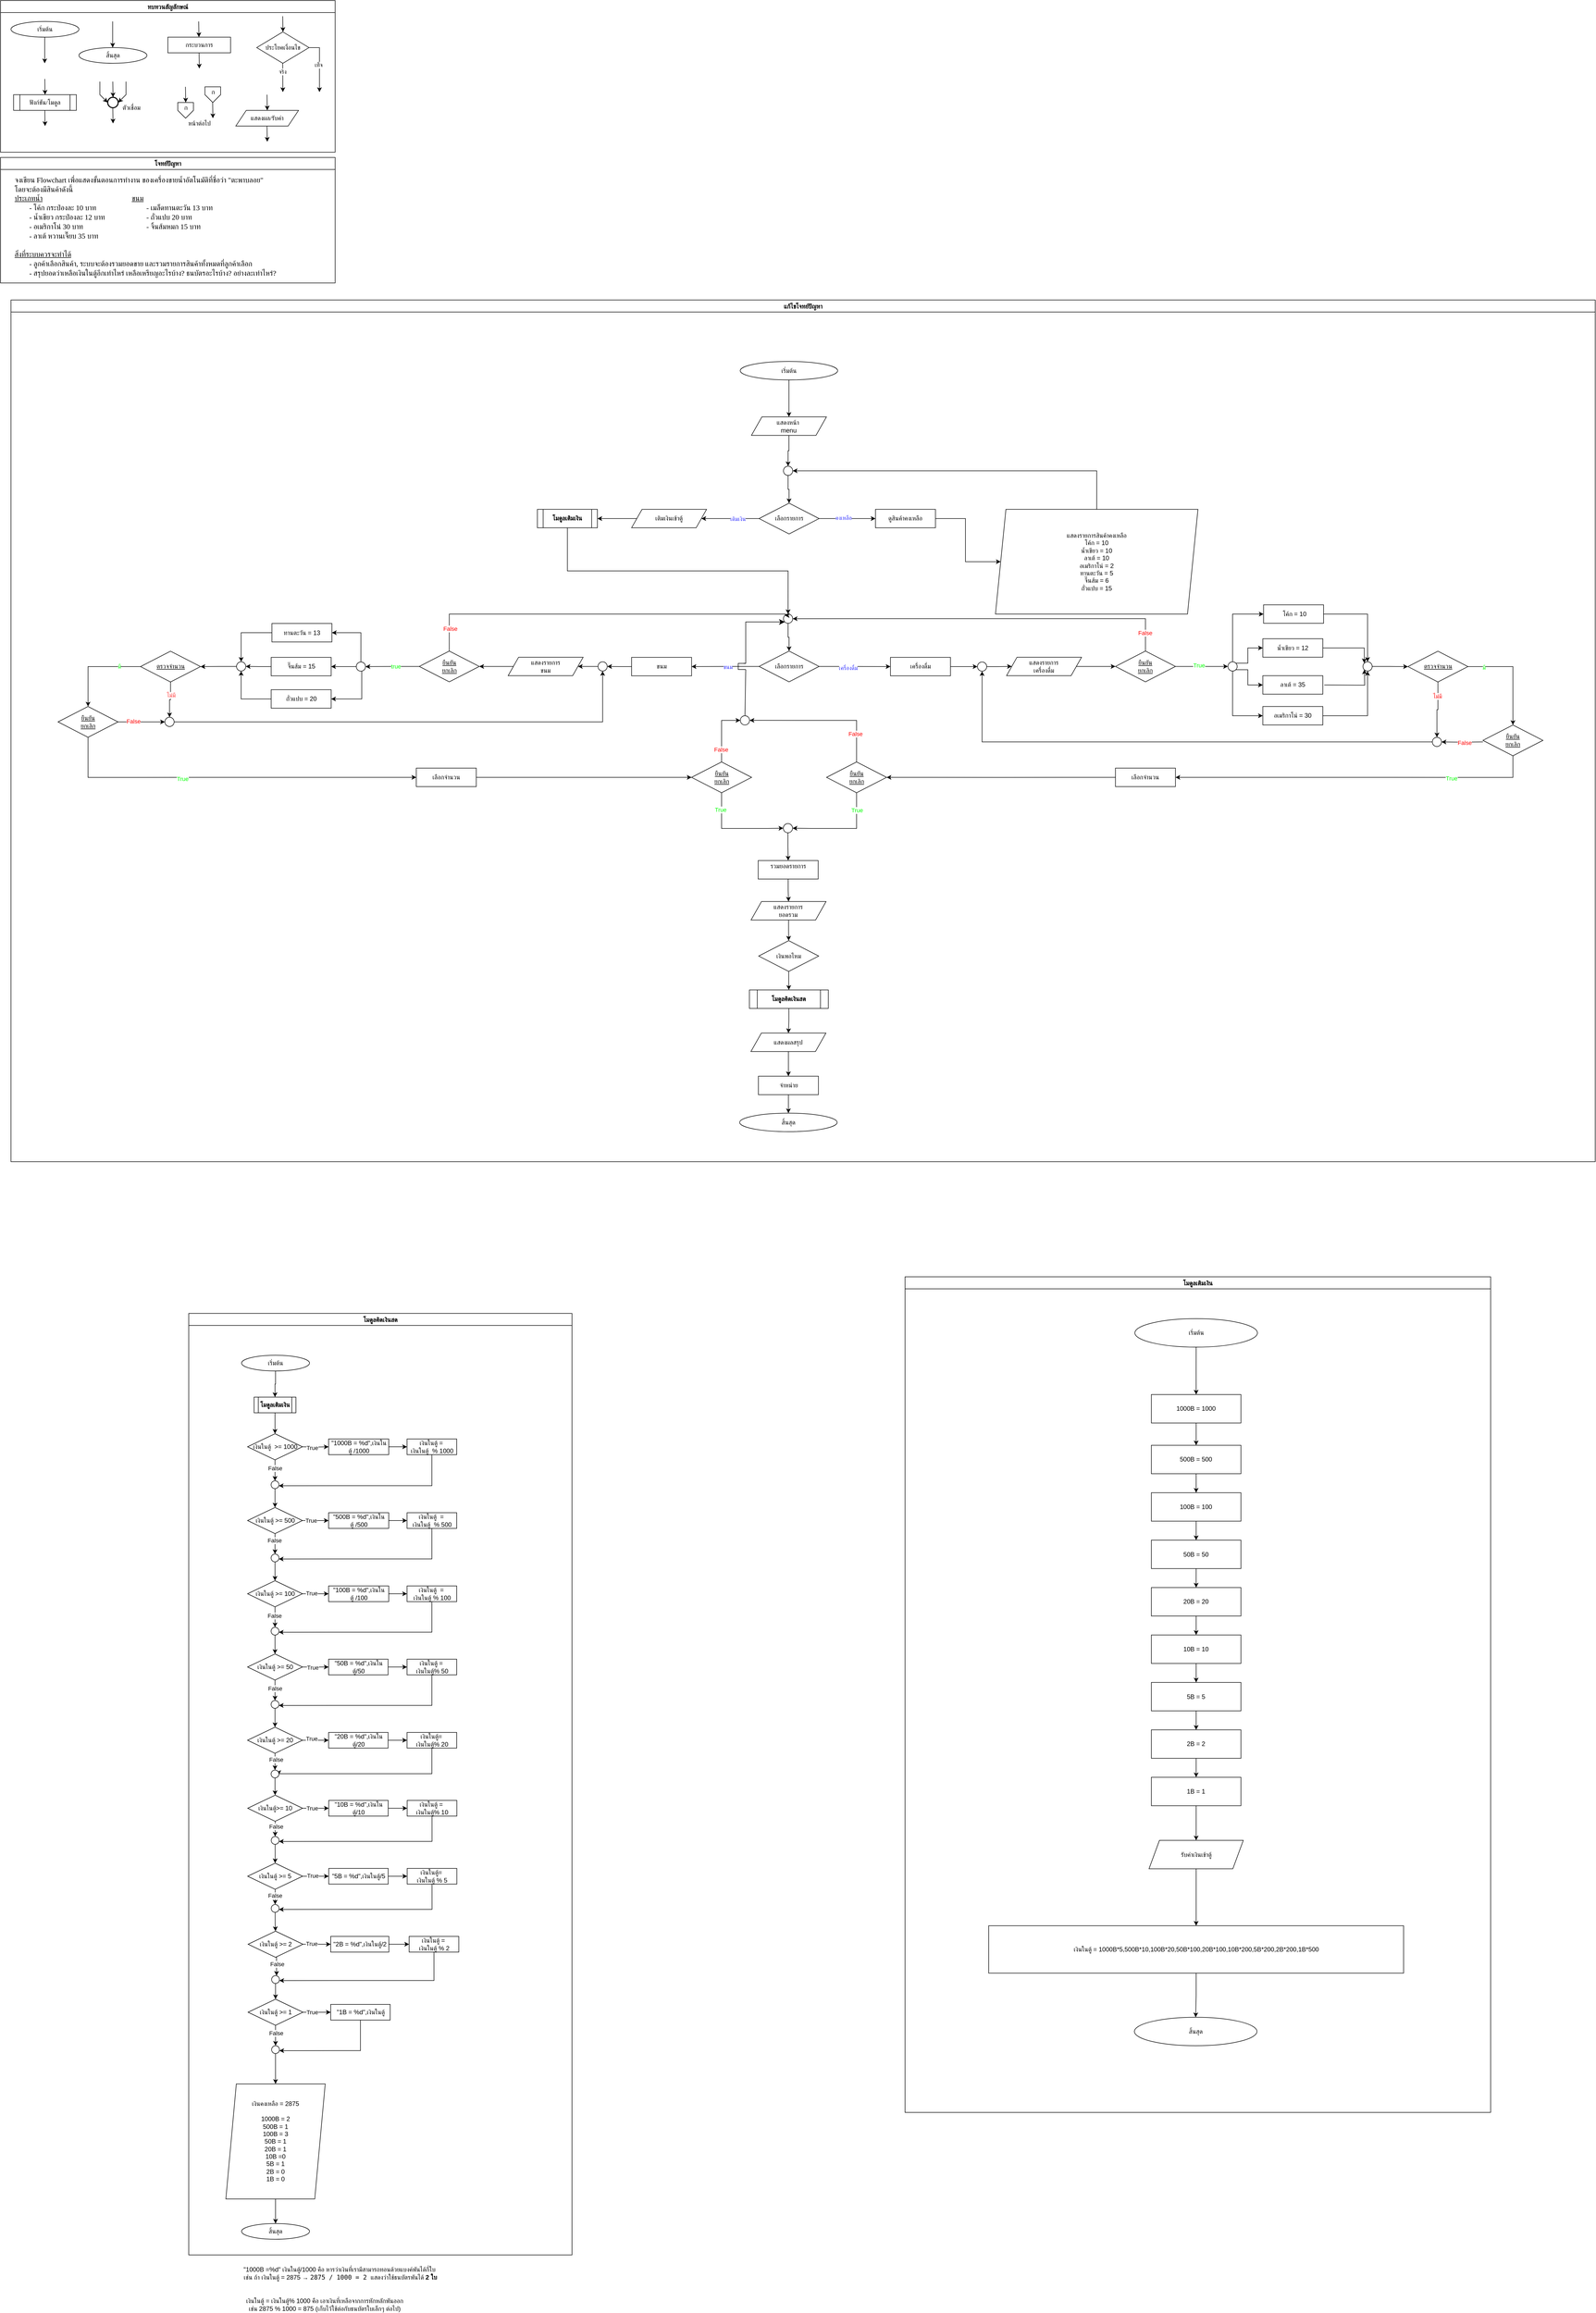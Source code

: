 <mxfile version="28.0.6">
  <diagram id="C5RBs43oDa-KdzZeNtuy" name="Page-1">
    <mxGraphModel dx="3046" dy="712" grid="1" gridSize="10" guides="1" tooltips="1" connect="1" arrows="1" fold="1" page="1" pageScale="1" pageWidth="1654" pageHeight="2336" math="0" shadow="0">
      <root>
        <mxCell id="WIyWlLk6GJQsqaUBKTNV-0" />
        <mxCell id="WIyWlLk6GJQsqaUBKTNV-1" parent="WIyWlLk6GJQsqaUBKTNV-0" />
        <mxCell id="M7CGMbNuYNeq0SnUNNgH-6" value="ทบทวนสัญลักษณ์" style="swimlane;fontFamily=Sarabun;fontSource=https%3A%2F%2Ffonts.googleapis.com%2Fcss%3Ffamily%3DSarabun;" parent="WIyWlLk6GJQsqaUBKTNV-1" vertex="1">
          <mxGeometry x="-1570" y="30" width="640" height="290" as="geometry" />
        </mxCell>
        <mxCell id="M7CGMbNuYNeq0SnUNNgH-2" value="&lt;font data-font-src=&quot;https://fonts.googleapis.com/css?family=Sarabun&quot; face=&quot;Sarabun&quot;&gt;เริ่มต้น&lt;/font&gt;" style="ellipse;whiteSpace=wrap;html=1;" parent="M7CGMbNuYNeq0SnUNNgH-6" vertex="1">
          <mxGeometry x="20" y="40" width="130" height="30" as="geometry" />
        </mxCell>
        <mxCell id="M7CGMbNuYNeq0SnUNNgH-5" value="" style="endArrow=classic;html=1;rounded=0;" parent="M7CGMbNuYNeq0SnUNNgH-6" edge="1">
          <mxGeometry width="50" height="50" relative="1" as="geometry">
            <mxPoint x="84.5" y="70" as="sourcePoint" />
            <mxPoint x="84.5" y="120" as="targetPoint" />
          </mxGeometry>
        </mxCell>
        <mxCell id="M7CGMbNuYNeq0SnUNNgH-3" value="&lt;font face=&quot;Sarabun&quot;&gt;สิ้นสุด&lt;/font&gt;" style="ellipse;whiteSpace=wrap;html=1;" parent="M7CGMbNuYNeq0SnUNNgH-6" vertex="1">
          <mxGeometry x="150" y="90" width="130" height="30" as="geometry" />
        </mxCell>
        <mxCell id="M7CGMbNuYNeq0SnUNNgH-4" value="" style="endArrow=classic;html=1;rounded=0;" parent="M7CGMbNuYNeq0SnUNNgH-6" edge="1">
          <mxGeometry width="50" height="50" relative="1" as="geometry">
            <mxPoint x="214.5" y="40" as="sourcePoint" />
            <mxPoint x="214.5" y="90" as="targetPoint" />
          </mxGeometry>
        </mxCell>
        <mxCell id="mvioNwK95yMqdUQ73LqQ-0" value="กระบวนการ" style="rounded=0;whiteSpace=wrap;html=1;fontFamily=Sarabun;fontSource=https%3A%2F%2Ffonts.googleapis.com%2Fcss%3Ffamily%3DSarabun;" parent="M7CGMbNuYNeq0SnUNNgH-6" vertex="1">
          <mxGeometry x="320" y="70" width="120" height="30" as="geometry" />
        </mxCell>
        <mxCell id="mvioNwK95yMqdUQ73LqQ-1" value="" style="endArrow=classic;html=1;rounded=0;" parent="M7CGMbNuYNeq0SnUNNgH-6" edge="1">
          <mxGeometry width="50" height="50" relative="1" as="geometry">
            <mxPoint x="379" y="40" as="sourcePoint" />
            <mxPoint x="379.5" y="70" as="targetPoint" />
          </mxGeometry>
        </mxCell>
        <mxCell id="mvioNwK95yMqdUQ73LqQ-2" value="" style="endArrow=classic;html=1;rounded=0;" parent="M7CGMbNuYNeq0SnUNNgH-6" edge="1">
          <mxGeometry width="50" height="50" relative="1" as="geometry">
            <mxPoint x="379.75" y="100" as="sourcePoint" />
            <mxPoint x="380.25" y="130" as="targetPoint" />
          </mxGeometry>
        </mxCell>
        <mxCell id="mvioNwK95yMqdUQ73LqQ-3" value="ประโยคเงื่อนไข" style="rhombus;whiteSpace=wrap;html=1;fontFamily=Sarabun;fontSource=https%3A%2F%2Ffonts.googleapis.com%2Fcss%3Ffamily%3DSarabun;" parent="M7CGMbNuYNeq0SnUNNgH-6" vertex="1">
          <mxGeometry x="490" y="60" width="100" height="60" as="geometry" />
        </mxCell>
        <mxCell id="mvioNwK95yMqdUQ73LqQ-4" value="" style="endArrow=classic;html=1;rounded=0;" parent="M7CGMbNuYNeq0SnUNNgH-6" edge="1">
          <mxGeometry width="50" height="50" relative="1" as="geometry">
            <mxPoint x="539.71" y="30" as="sourcePoint" />
            <mxPoint x="540.21" y="60" as="targetPoint" />
          </mxGeometry>
        </mxCell>
        <mxCell id="mvioNwK95yMqdUQ73LqQ-5" value="" style="endArrow=classic;html=1;rounded=0;" parent="M7CGMbNuYNeq0SnUNNgH-6" edge="1">
          <mxGeometry width="50" height="50" relative="1" as="geometry">
            <mxPoint x="539.71" y="120" as="sourcePoint" />
            <mxPoint x="540" y="175" as="targetPoint" />
          </mxGeometry>
        </mxCell>
        <mxCell id="mvioNwK95yMqdUQ73LqQ-7" value="จริง" style="edgeLabel;html=1;align=center;verticalAlign=middle;resizable=0;points=[];fontFamily=Sarabun;fontSource=https%3A%2F%2Ffonts.googleapis.com%2Fcss%3Ffamily%3DSarabun;" parent="mvioNwK95yMqdUQ73LqQ-5" vertex="1" connectable="0">
          <mxGeometry x="-0.414" y="-1" relative="1" as="geometry">
            <mxPoint as="offset" />
          </mxGeometry>
        </mxCell>
        <mxCell id="mvioNwK95yMqdUQ73LqQ-6" value="" style="endArrow=classic;html=1;rounded=0;exitX=1;exitY=0.5;exitDx=0;exitDy=0;" parent="M7CGMbNuYNeq0SnUNNgH-6" source="mvioNwK95yMqdUQ73LqQ-3" edge="1">
          <mxGeometry width="50" height="50" relative="1" as="geometry">
            <mxPoint x="620" y="95" as="sourcePoint" />
            <mxPoint x="610" y="175" as="targetPoint" />
            <Array as="points">
              <mxPoint x="610" y="90" />
            </Array>
          </mxGeometry>
        </mxCell>
        <mxCell id="mvioNwK95yMqdUQ73LqQ-8" value="&lt;font data-font-src=&quot;https://fonts.googleapis.com/css?family=Sarabun&quot; face=&quot;Sarabun&quot;&gt;เท็จ&lt;/font&gt;" style="edgeLabel;html=1;align=center;verticalAlign=middle;resizable=0;points=[];" parent="mvioNwK95yMqdUQ73LqQ-6" vertex="1" connectable="0">
          <mxGeometry x="-0.002" y="-2" relative="1" as="geometry">
            <mxPoint as="offset" />
          </mxGeometry>
        </mxCell>
        <mxCell id="mvioNwK95yMqdUQ73LqQ-9" value="&lt;font data-font-src=&quot;https://fonts.googleapis.com/css?family=Sarabun&quot; face=&quot;Sarabun&quot;&gt;ฟังก์ชัน/โมดูล&lt;/font&gt;" style="shape=process;whiteSpace=wrap;html=1;backgroundOutline=1;" parent="M7CGMbNuYNeq0SnUNNgH-6" vertex="1">
          <mxGeometry x="25" y="180" width="120" height="30" as="geometry" />
        </mxCell>
        <mxCell id="mvioNwK95yMqdUQ73LqQ-11" value="" style="endArrow=classic;html=1;rounded=0;" parent="M7CGMbNuYNeq0SnUNNgH-6" edge="1">
          <mxGeometry width="50" height="50" relative="1" as="geometry">
            <mxPoint x="84.71" y="150" as="sourcePoint" />
            <mxPoint x="85.21" y="180" as="targetPoint" />
          </mxGeometry>
        </mxCell>
        <mxCell id="mvioNwK95yMqdUQ73LqQ-12" value="" style="endArrow=classic;html=1;rounded=0;" parent="M7CGMbNuYNeq0SnUNNgH-6" edge="1">
          <mxGeometry width="50" height="50" relative="1" as="geometry">
            <mxPoint x="84.71" y="210" as="sourcePoint" />
            <mxPoint x="85.21" y="240" as="targetPoint" />
          </mxGeometry>
        </mxCell>
        <mxCell id="mvioNwK95yMqdUQ73LqQ-13" value="" style="strokeWidth=2;html=1;shape=mxgraph.flowchart.start_2;whiteSpace=wrap;" parent="M7CGMbNuYNeq0SnUNNgH-6" vertex="1">
          <mxGeometry x="205" y="185" width="20" height="20" as="geometry" />
        </mxCell>
        <mxCell id="mvioNwK95yMqdUQ73LqQ-16" value="" style="endArrow=classic;html=1;rounded=0;" parent="M7CGMbNuYNeq0SnUNNgH-6" edge="1">
          <mxGeometry width="50" height="50" relative="1" as="geometry">
            <mxPoint x="214.71" y="155" as="sourcePoint" />
            <mxPoint x="215.21" y="185" as="targetPoint" />
          </mxGeometry>
        </mxCell>
        <mxCell id="mvioNwK95yMqdUQ73LqQ-17" value="" style="endArrow=classic;html=1;rounded=0;entryX=0;entryY=0.5;entryDx=0;entryDy=0;entryPerimeter=0;" parent="M7CGMbNuYNeq0SnUNNgH-6" target="mvioNwK95yMqdUQ73LqQ-13" edge="1">
          <mxGeometry width="50" height="50" relative="1" as="geometry">
            <mxPoint x="190.0" y="155" as="sourcePoint" />
            <mxPoint x="190.5" y="185" as="targetPoint" />
            <Array as="points">
              <mxPoint x="190" y="180" />
            </Array>
          </mxGeometry>
        </mxCell>
        <mxCell id="mvioNwK95yMqdUQ73LqQ-18" value="" style="endArrow=classic;html=1;rounded=0;entryX=1;entryY=0.5;entryDx=0;entryDy=0;entryPerimeter=0;" parent="M7CGMbNuYNeq0SnUNNgH-6" target="mvioNwK95yMqdUQ73LqQ-13" edge="1">
          <mxGeometry width="50" height="50" relative="1" as="geometry">
            <mxPoint x="240.0" y="155" as="sourcePoint" />
            <mxPoint x="240.5" y="185" as="targetPoint" />
            <Array as="points">
              <mxPoint x="240" y="180" />
            </Array>
          </mxGeometry>
        </mxCell>
        <mxCell id="mvioNwK95yMqdUQ73LqQ-19" value="" style="endArrow=classic;html=1;rounded=0;" parent="M7CGMbNuYNeq0SnUNNgH-6" edge="1">
          <mxGeometry width="50" height="50" relative="1" as="geometry">
            <mxPoint x="214.71" y="205" as="sourcePoint" />
            <mxPoint x="215.21" y="235" as="targetPoint" />
          </mxGeometry>
        </mxCell>
        <mxCell id="mvioNwK95yMqdUQ73LqQ-20" value="&lt;font data-font-src=&quot;https://fonts.googleapis.com/css?family=Sarabun&quot; face=&quot;Sarabun&quot;&gt;ตัวเชื่อม&lt;/font&gt;" style="text;html=1;align=center;verticalAlign=middle;resizable=0;points=[];autosize=1;strokeColor=none;fillColor=none;" parent="M7CGMbNuYNeq0SnUNNgH-6" vertex="1">
          <mxGeometry x="220" y="190" width="60" height="30" as="geometry" />
        </mxCell>
        <mxCell id="mvioNwK95yMqdUQ73LqQ-25" value="" style="endArrow=classic;html=1;rounded=0;" parent="M7CGMbNuYNeq0SnUNNgH-6" edge="1">
          <mxGeometry width="50" height="50" relative="1" as="geometry">
            <mxPoint x="353.71" y="165" as="sourcePoint" />
            <mxPoint x="354.21" y="195" as="targetPoint" />
          </mxGeometry>
        </mxCell>
        <mxCell id="mvioNwK95yMqdUQ73LqQ-21" value="" style="verticalLabelPosition=bottom;verticalAlign=top;html=1;shape=offPageConnector;rounded=0;size=0.5;" parent="M7CGMbNuYNeq0SnUNNgH-6" vertex="1">
          <mxGeometry x="339" y="195" width="30" height="30" as="geometry" />
        </mxCell>
        <mxCell id="mvioNwK95yMqdUQ73LqQ-26" value="" style="endArrow=classic;html=1;rounded=0;" parent="M7CGMbNuYNeq0SnUNNgH-6" edge="1">
          <mxGeometry width="50" height="50" relative="1" as="geometry">
            <mxPoint x="405.71" y="195" as="sourcePoint" />
            <mxPoint x="406.21" y="225" as="targetPoint" />
          </mxGeometry>
        </mxCell>
        <mxCell id="mvioNwK95yMqdUQ73LqQ-27" value="" style="verticalLabelPosition=bottom;verticalAlign=top;html=1;shape=offPageConnector;rounded=0;size=0.5;" parent="M7CGMbNuYNeq0SnUNNgH-6" vertex="1">
          <mxGeometry x="391" y="165" width="30" height="30" as="geometry" />
        </mxCell>
        <mxCell id="mvioNwK95yMqdUQ73LqQ-28" value="หน้าต่อไป" style="text;html=1;align=center;verticalAlign=middle;resizable=0;points=[];autosize=1;strokeColor=none;fillColor=none;fontFamily=Sarabun;fontSource=https%3A%2F%2Ffonts.googleapis.com%2Fcss%3Ffamily%3DSarabun;" parent="M7CGMbNuYNeq0SnUNNgH-6" vertex="1">
          <mxGeometry x="345" y="220" width="70" height="30" as="geometry" />
        </mxCell>
        <mxCell id="mvioNwK95yMqdUQ73LqQ-29" value="ก" style="text;html=1;align=center;verticalAlign=middle;resizable=0;points=[];autosize=1;strokeColor=none;fillColor=none;fontFamily=Sarabun;fontSource=https%3A%2F%2Ffonts.googleapis.com%2Fcss%3Ffamily%3DSarabun;" parent="M7CGMbNuYNeq0SnUNNgH-6" vertex="1">
          <mxGeometry x="339" y="190" width="30" height="30" as="geometry" />
        </mxCell>
        <mxCell id="mvioNwK95yMqdUQ73LqQ-30" value="ก" style="text;html=1;align=center;verticalAlign=middle;resizable=0;points=[];autosize=1;strokeColor=none;fillColor=none;fontFamily=Sarabun;fontSource=https%3A%2F%2Ffonts.googleapis.com%2Fcss%3Ffamily%3DSarabun;" parent="M7CGMbNuYNeq0SnUNNgH-6" vertex="1">
          <mxGeometry x="391" y="160" width="30" height="30" as="geometry" />
        </mxCell>
        <mxCell id="mvioNwK95yMqdUQ73LqQ-32" value="แสดงผล/รับค่า" style="shape=parallelogram;perimeter=parallelogramPerimeter;whiteSpace=wrap;html=1;fixedSize=1;fontFamily=Sarabun;fontSource=https%3A%2F%2Ffonts.googleapis.com%2Fcss%3Ffamily%3DSarabun;" parent="M7CGMbNuYNeq0SnUNNgH-6" vertex="1">
          <mxGeometry x="450" y="210" width="120" height="30" as="geometry" />
        </mxCell>
        <mxCell id="mvioNwK95yMqdUQ73LqQ-33" value="" style="endArrow=classic;html=1;rounded=0;" parent="M7CGMbNuYNeq0SnUNNgH-6" edge="1">
          <mxGeometry width="50" height="50" relative="1" as="geometry">
            <mxPoint x="509.71" y="180" as="sourcePoint" />
            <mxPoint x="510.21" y="210" as="targetPoint" />
          </mxGeometry>
        </mxCell>
        <mxCell id="mvioNwK95yMqdUQ73LqQ-34" value="" style="endArrow=classic;html=1;rounded=0;" parent="M7CGMbNuYNeq0SnUNNgH-6" edge="1">
          <mxGeometry width="50" height="50" relative="1" as="geometry">
            <mxPoint x="509.71" y="240" as="sourcePoint" />
            <mxPoint x="510.21" y="270" as="targetPoint" />
          </mxGeometry>
        </mxCell>
        <mxCell id="mvioNwK95yMqdUQ73LqQ-36" value="แก้ไขโจทย์ปัญหา" style="swimlane;fontFamily=Sarabun;fontSource=https%3A%2F%2Ffonts.googleapis.com%2Fcss%3Ffamily%3DSarabun;" parent="WIyWlLk6GJQsqaUBKTNV-1" vertex="1">
          <mxGeometry x="-1550" y="602.5" width="3030" height="1647.5" as="geometry" />
        </mxCell>
        <mxCell id="wKNNjo7Y6A36gdDikZfP-55" value="" style="group" parent="mvioNwK95yMqdUQ73LqQ-36" vertex="1" connectable="0">
          <mxGeometry x="90" y="117.5" width="2840" height="1472.5" as="geometry" />
        </mxCell>
        <mxCell id="mvioNwK95yMqdUQ73LqQ-69" value="&lt;font face=&quot;Sarabun&quot;&gt;สิ้นสุด&lt;/font&gt;" style="ellipse;whiteSpace=wrap;html=1;" parent="wKNNjo7Y6A36gdDikZfP-55" vertex="1">
          <mxGeometry x="1303.693" y="1437.16" width="186.465" height="35.34" as="geometry" />
        </mxCell>
        <mxCell id="YwtFcU3W_s7hRUa__BhS-421" value="" style="edgeStyle=orthogonalEdgeStyle;rounded=0;orthogonalLoop=1;jettySize=auto;html=1;" parent="wKNNjo7Y6A36gdDikZfP-55" source="242Sa01oflXTXFFQbD-G-119" target="YwtFcU3W_s7hRUa__BhS-417" edge="1">
          <mxGeometry relative="1" as="geometry" />
        </mxCell>
        <mxCell id="242Sa01oflXTXFFQbD-G-119" value="เติมเงินเข้าตู้" style="shape=parallelogram;perimeter=parallelogramPerimeter;whiteSpace=wrap;html=1;fixedSize=1;" parent="wKNNjo7Y6A36gdDikZfP-55" vertex="1">
          <mxGeometry x="1096.986" y="282.72" width="143.434" height="35.34" as="geometry" />
        </mxCell>
        <mxCell id="YwtFcU3W_s7hRUa__BhS-202" value="" style="edgeStyle=orthogonalEdgeStyle;rounded=0;orthogonalLoop=1;jettySize=auto;html=1;" parent="wKNNjo7Y6A36gdDikZfP-55" source="242Sa01oflXTXFFQbD-G-6" target="YwtFcU3W_s7hRUa__BhS-200" edge="1">
          <mxGeometry relative="1" as="geometry" />
        </mxCell>
        <mxCell id="YwtFcU3W_s7hRUa__BhS-203" value="&lt;font style=&quot;color: rgb(51, 51, 255);&quot;&gt;ขนม&lt;/font&gt;" style="edgeLabel;html=1;align=center;verticalAlign=middle;resizable=0;points=[];" parent="YwtFcU3W_s7hRUa__BhS-202" vertex="1" connectable="0">
          <mxGeometry x="-0.067" y="1" relative="1" as="geometry">
            <mxPoint as="offset" />
          </mxGeometry>
        </mxCell>
        <mxCell id="YwtFcU3W_s7hRUa__BhS-205" value="" style="edgeStyle=orthogonalEdgeStyle;rounded=0;orthogonalLoop=1;jettySize=auto;html=1;" parent="wKNNjo7Y6A36gdDikZfP-55" source="242Sa01oflXTXFFQbD-G-6" target="YwtFcU3W_s7hRUa__BhS-204" edge="1">
          <mxGeometry relative="1" as="geometry" />
        </mxCell>
        <mxCell id="YwtFcU3W_s7hRUa__BhS-207" value="&lt;font style=&quot;color: rgb(51, 51, 255);&quot;&gt;เครื่องดื่ม&lt;/font&gt;" style="edgeLabel;html=1;align=center;verticalAlign=middle;resizable=0;points=[];" parent="YwtFcU3W_s7hRUa__BhS-205" vertex="1" connectable="0">
          <mxGeometry x="-0.189" y="-3" relative="1" as="geometry">
            <mxPoint as="offset" />
          </mxGeometry>
        </mxCell>
        <mxCell id="242Sa01oflXTXFFQbD-G-6" value="เลือกรายการ" style="rhombus;whiteSpace=wrap;html=1;" parent="wKNNjo7Y6A36gdDikZfP-55" vertex="1">
          <mxGeometry x="1340.824" y="553.66" width="114.747" height="58.9" as="geometry" />
        </mxCell>
        <mxCell id="YwtFcU3W_s7hRUa__BhS-208" style="edgeStyle=orthogonalEdgeStyle;rounded=0;orthogonalLoop=1;jettySize=auto;html=1;exitX=0.5;exitY=0;exitDx=0;exitDy=0;entryX=1;entryY=0.5;entryDx=0;entryDy=0;" parent="wKNNjo7Y6A36gdDikZfP-55" source="242Sa01oflXTXFFQbD-G-49" target="242Sa01oflXTXFFQbD-G-51" edge="1">
          <mxGeometry relative="1" as="geometry" />
        </mxCell>
        <mxCell id="YwtFcU3W_s7hRUa__BhS-211" value="&lt;font style=&quot;color: rgb(255, 0, 0);&quot;&gt;False&lt;/font&gt;" style="edgeLabel;html=1;align=center;verticalAlign=middle;resizable=0;points=[];" parent="YwtFcU3W_s7hRUa__BhS-208" vertex="1" connectable="0">
          <mxGeometry x="-0.62" y="3" relative="1" as="geometry">
            <mxPoint as="offset" />
          </mxGeometry>
        </mxCell>
        <mxCell id="YwtFcU3W_s7hRUa__BhS-239" style="edgeStyle=orthogonalEdgeStyle;rounded=0;orthogonalLoop=1;jettySize=auto;html=1;exitX=0.5;exitY=1;exitDx=0;exitDy=0;entryX=1;entryY=0.5;entryDx=0;entryDy=0;" parent="wKNNjo7Y6A36gdDikZfP-55" source="242Sa01oflXTXFFQbD-G-49" target="YwtFcU3W_s7hRUa__BhS-238" edge="1">
          <mxGeometry relative="1" as="geometry">
            <Array as="points">
              <mxPoint x="1527.576" y="892.924" />
              <mxPoint x="1440.081" y="892.924" />
            </Array>
          </mxGeometry>
        </mxCell>
        <mxCell id="YwtFcU3W_s7hRUa__BhS-247" value="True" style="edgeLabel;html=1;align=center;verticalAlign=middle;resizable=0;points=[];fontColor=#00FF00;" parent="YwtFcU3W_s7hRUa__BhS-239" vertex="1" connectable="0">
          <mxGeometry x="-0.652" relative="1" as="geometry">
            <mxPoint as="offset" />
          </mxGeometry>
        </mxCell>
        <mxCell id="242Sa01oflXTXFFQbD-G-49" value="ยืนยัน&lt;div&gt;ยกเลิก&lt;/div&gt;" style="rhombus;whiteSpace=wrap;html=1;fontStyle=4" parent="wKNNjo7Y6A36gdDikZfP-55" vertex="1">
          <mxGeometry x="1469.915" y="765.7" width="114.747" height="58.9" as="geometry" />
        </mxCell>
        <mxCell id="242Sa01oflXTXFFQbD-G-51" value="" style="ellipse;whiteSpace=wrap;html=1;aspect=fixed;" parent="wKNNjo7Y6A36gdDikZfP-55" vertex="1">
          <mxGeometry x="1304.966" y="677.35" width="17.67" height="17.67" as="geometry" />
        </mxCell>
        <mxCell id="YwtFcU3W_s7hRUa__BhS-209" style="edgeStyle=orthogonalEdgeStyle;rounded=0;orthogonalLoop=1;jettySize=auto;html=1;exitX=0.5;exitY=0;exitDx=0;exitDy=0;entryX=0;entryY=0.5;entryDx=0;entryDy=0;" parent="wKNNjo7Y6A36gdDikZfP-55" source="242Sa01oflXTXFFQbD-G-89" target="242Sa01oflXTXFFQbD-G-51" edge="1">
          <mxGeometry relative="1" as="geometry">
            <mxPoint x="1362.626" y="683.24" as="targetPoint" />
          </mxGeometry>
        </mxCell>
        <mxCell id="YwtFcU3W_s7hRUa__BhS-210" value="False" style="edgeLabel;html=1;align=center;verticalAlign=middle;resizable=0;points=[];fontColor=#FF0000;" parent="YwtFcU3W_s7hRUa__BhS-209" vertex="1" connectable="0">
          <mxGeometry x="-0.59" y="1" relative="1" as="geometry">
            <mxPoint as="offset" />
          </mxGeometry>
        </mxCell>
        <mxCell id="YwtFcU3W_s7hRUa__BhS-241" style="edgeStyle=orthogonalEdgeStyle;rounded=0;orthogonalLoop=1;jettySize=auto;html=1;exitX=0.5;exitY=1;exitDx=0;exitDy=0;entryX=0;entryY=0.5;entryDx=0;entryDy=0;" parent="wKNNjo7Y6A36gdDikZfP-55" source="242Sa01oflXTXFFQbD-G-89" target="YwtFcU3W_s7hRUa__BhS-238" edge="1">
          <mxGeometry relative="1" as="geometry">
            <Array as="points">
              <mxPoint x="1269.394" y="892.924" />
              <mxPoint x="1356.889" y="892.924" />
            </Array>
          </mxGeometry>
        </mxCell>
        <mxCell id="YwtFcU3W_s7hRUa__BhS-246" value="True" style="edgeLabel;html=1;align=center;verticalAlign=middle;resizable=0;points=[];fontColor=#00FF00;" parent="YwtFcU3W_s7hRUa__BhS-241" vertex="1" connectable="0">
          <mxGeometry x="-0.651" y="-2" relative="1" as="geometry">
            <mxPoint as="offset" />
          </mxGeometry>
        </mxCell>
        <mxCell id="242Sa01oflXTXFFQbD-G-89" value="ยืนยัน&lt;div&gt;ยกเลิก&lt;/div&gt;" style="rhombus;whiteSpace=wrap;html=1;fontStyle=4" parent="wKNNjo7Y6A36gdDikZfP-55" vertex="1">
          <mxGeometry x="1211.733" y="765.7" width="114.747" height="58.9" as="geometry" />
        </mxCell>
        <mxCell id="YwtFcU3W_s7hRUa__BhS-302" style="edgeStyle=orthogonalEdgeStyle;rounded=0;orthogonalLoop=1;jettySize=auto;html=1;exitX=0.5;exitY=1;exitDx=0;exitDy=0;entryX=0.5;entryY=0;entryDx=0;entryDy=0;" parent="wKNNjo7Y6A36gdDikZfP-55" source="242Sa01oflXTXFFQbD-G-115" target="242Sa01oflXTXFFQbD-G-128" edge="1">
          <mxGeometry relative="1" as="geometry" />
        </mxCell>
        <mxCell id="242Sa01oflXTXFFQbD-G-115" value="&lt;span style=&quot;font-family: Sarabun; font-weight: 700; text-wrap-mode: nowrap;&quot;&gt;โมดูลคิดเงินสด&lt;/span&gt;" style="shape=process;whiteSpace=wrap;html=1;backgroundOutline=1;" parent="wKNNjo7Y6A36gdDikZfP-55" vertex="1">
          <mxGeometry x="1322.34" y="1201.56" width="150.893" height="35.34" as="geometry" />
        </mxCell>
        <mxCell id="YwtFcU3W_s7hRUa__BhS-227" style="edgeStyle=orthogonalEdgeStyle;rounded=0;orthogonalLoop=1;jettySize=auto;html=1;exitX=0.5;exitY=0;exitDx=0;exitDy=0;entryX=1;entryY=0.5;entryDx=0;entryDy=0;" parent="wKNNjo7Y6A36gdDikZfP-55" source="242Sa01oflXTXFFQbD-G-120" target="YwtFcU3W_s7hRUa__BhS-224" edge="1">
          <mxGeometry relative="1" as="geometry" />
        </mxCell>
        <mxCell id="242Sa01oflXTXFFQbD-G-120" value="แสดงรายการ&lt;span style=&quot;background-color: transparent; color: light-dark(rgb(0, 0, 0), rgb(255, 255, 255));&quot;&gt;สินค้าคงเหลือ&lt;/span&gt;&lt;div&gt;&lt;span style=&quot;background-color: transparent; color: light-dark(rgb(0, 0, 0), rgb(255, 255, 255));&quot;&gt;โค้ก = 10&lt;/span&gt;&lt;/div&gt;&lt;div&gt;&lt;span style=&quot;background-color: transparent; color: light-dark(rgb(0, 0, 0), rgb(255, 255, 255));&quot;&gt;น้ำเขียว = 10&lt;/span&gt;&lt;/div&gt;&lt;div&gt;&lt;span style=&quot;background-color: transparent; color: light-dark(rgb(0, 0, 0), rgb(255, 255, 255));&quot;&gt;ลาเต้ = 10&lt;/span&gt;&lt;/div&gt;&lt;div&gt;&lt;span style=&quot;background-color: transparent; color: light-dark(rgb(0, 0, 0), rgb(255, 255, 255));&quot;&gt;อเมริกาโน่ = 2&lt;/span&gt;&lt;/div&gt;&lt;div&gt;&lt;span style=&quot;background-color: transparent; color: light-dark(rgb(0, 0, 0), rgb(255, 255, 255));&quot;&gt;ทานตะวัน = 5&lt;/span&gt;&lt;/div&gt;&lt;div&gt;&lt;span style=&quot;background-color: transparent; color: light-dark(rgb(0, 0, 0), rgb(255, 255, 255));&quot;&gt;จี๊นส้ม = 6&lt;/span&gt;&lt;/div&gt;&lt;div&gt;&lt;span style=&quot;background-color: transparent; color: light-dark(rgb(0, 0, 0), rgb(255, 255, 255));&quot;&gt;ถั่วแปบ = 15&lt;/span&gt;&lt;/div&gt;" style="shape=parallelogram;perimeter=parallelogramPerimeter;whiteSpace=wrap;html=1;fixedSize=1;" parent="wKNNjo7Y6A36gdDikZfP-55" vertex="1">
          <mxGeometry x="1792.929" y="282.72" width="387.273" height="200.26" as="geometry" />
        </mxCell>
        <mxCell id="YwtFcU3W_s7hRUa__BhS-174" value="" style="edgeStyle=orthogonalEdgeStyle;rounded=0;orthogonalLoop=1;jettySize=auto;html=1;" parent="wKNNjo7Y6A36gdDikZfP-55" source="242Sa01oflXTXFFQbD-G-124" target="YwtFcU3W_s7hRUa__BhS-173" edge="1">
          <mxGeometry relative="1" as="geometry" />
        </mxCell>
        <mxCell id="242Sa01oflXTXFFQbD-G-124" value="รวมยอดรายการ&lt;div&gt;&amp;nbsp;&lt;/div&gt;" style="rounded=0;whiteSpace=wrap;html=1;" parent="wKNNjo7Y6A36gdDikZfP-55" vertex="1">
          <mxGeometry x="1339.097" y="954.18" width="114.747" height="35.34" as="geometry" />
        </mxCell>
        <mxCell id="242Sa01oflXTXFFQbD-G-132" style="edgeStyle=orthogonalEdgeStyle;rounded=0;orthogonalLoop=1;jettySize=auto;html=1;exitX=0.5;exitY=1;exitDx=0;exitDy=0;entryX=0.5;entryY=0;entryDx=0;entryDy=0;" parent="wKNNjo7Y6A36gdDikZfP-55" source="242Sa01oflXTXFFQbD-G-128" target="242Sa01oflXTXFFQbD-G-131" edge="1">
          <mxGeometry relative="1" as="geometry" />
        </mxCell>
        <mxCell id="242Sa01oflXTXFFQbD-G-128" value="แสดงผลสรุป" style="shape=parallelogram;perimeter=parallelogramPerimeter;whiteSpace=wrap;html=1;fixedSize=1;" parent="wKNNjo7Y6A36gdDikZfP-55" vertex="1">
          <mxGeometry x="1325.208" y="1284.02" width="143.434" height="35.34" as="geometry" />
        </mxCell>
        <mxCell id="242Sa01oflXTXFFQbD-G-133" style="edgeStyle=orthogonalEdgeStyle;rounded=0;orthogonalLoop=1;jettySize=auto;html=1;exitX=0.5;exitY=1;exitDx=0;exitDy=0;entryX=0.5;entryY=0;entryDx=0;entryDy=0;" parent="wKNNjo7Y6A36gdDikZfP-55" source="242Sa01oflXTXFFQbD-G-131" target="mvioNwK95yMqdUQ73LqQ-69" edge="1">
          <mxGeometry relative="1" as="geometry" />
        </mxCell>
        <mxCell id="242Sa01oflXTXFFQbD-G-131" value="จำหน่าย" style="rounded=0;whiteSpace=wrap;html=1;" parent="wKNNjo7Y6A36gdDikZfP-55" vertex="1">
          <mxGeometry x="1339.552" y="1366.48" width="114.747" height="35.34" as="geometry" />
        </mxCell>
        <mxCell id="242Sa01oflXTXFFQbD-G-144" style="edgeStyle=orthogonalEdgeStyle;rounded=0;orthogonalLoop=1;jettySize=auto;html=1;exitX=0;exitY=0.5;exitDx=0;exitDy=0;entryX=1;entryY=0.5;entryDx=0;entryDy=0;" parent="wKNNjo7Y6A36gdDikZfP-55" source="242Sa01oflXTXFFQbD-G-141" target="242Sa01oflXTXFFQbD-G-119" edge="1">
          <mxGeometry relative="1" as="geometry" />
        </mxCell>
        <mxCell id="YwtFcU3W_s7hRUa__BhS-228" value="เติมเงิน" style="edgeLabel;html=1;align=center;verticalAlign=middle;resizable=0;points=[];fontColor=#3333FF;" parent="242Sa01oflXTXFFQbD-G-144" vertex="1" connectable="0">
          <mxGeometry x="-0.261" relative="1" as="geometry">
            <mxPoint as="offset" />
          </mxGeometry>
        </mxCell>
        <mxCell id="YwtFcU3W_s7hRUa__BhS-215" value="" style="edgeStyle=orthogonalEdgeStyle;rounded=0;orthogonalLoop=1;jettySize=auto;html=1;" parent="wKNNjo7Y6A36gdDikZfP-55" source="242Sa01oflXTXFFQbD-G-141" target="YwtFcU3W_s7hRUa__BhS-214" edge="1">
          <mxGeometry relative="1" as="geometry" />
        </mxCell>
        <mxCell id="YwtFcU3W_s7hRUa__BhS-229" value="คงเหลือ" style="edgeLabel;html=1;align=center;verticalAlign=middle;resizable=0;points=[];fontColor=#3333FF;" parent="YwtFcU3W_s7hRUa__BhS-215" vertex="1" connectable="0">
          <mxGeometry x="-0.134" y="2" relative="1" as="geometry">
            <mxPoint as="offset" />
          </mxGeometry>
        </mxCell>
        <mxCell id="242Sa01oflXTXFFQbD-G-141" value="เลือกรายการ" style="rhombus;whiteSpace=wrap;html=1;" parent="wKNNjo7Y6A36gdDikZfP-55" vertex="1">
          <mxGeometry x="1340.824" y="270.94" width="114.747" height="58.9" as="geometry" />
        </mxCell>
        <mxCell id="YwtFcU3W_s7hRUa__BhS-143" style="edgeStyle=orthogonalEdgeStyle;rounded=0;orthogonalLoop=1;jettySize=auto;html=1;exitX=0;exitY=0.5;exitDx=0;exitDy=0;" parent="wKNNjo7Y6A36gdDikZfP-55" source="YwtFcU3W_s7hRUa__BhS-21" target="242Sa01oflXTXFFQbD-G-49" edge="1">
          <mxGeometry relative="1" as="geometry" />
        </mxCell>
        <mxCell id="YwtFcU3W_s7hRUa__BhS-21" value="เลือกจำนวน" style="rounded=0;whiteSpace=wrap;html=1;" parent="wKNNjo7Y6A36gdDikZfP-55" vertex="1">
          <mxGeometry x="2022.424" y="777.48" width="114.747" height="35.34" as="geometry" />
        </mxCell>
        <mxCell id="YwtFcU3W_s7hRUa__BhS-88" style="edgeStyle=orthogonalEdgeStyle;rounded=0;orthogonalLoop=1;jettySize=auto;html=1;exitX=1;exitY=0.5;exitDx=0;exitDy=0;entryX=0.5;entryY=1;entryDx=0;entryDy=0;" parent="wKNNjo7Y6A36gdDikZfP-55" source="YwtFcU3W_s7hRUa__BhS-24" target="YwtFcU3W_s7hRUa__BhS-74" edge="1">
          <mxGeometry relative="1" as="geometry" />
        </mxCell>
        <mxCell id="YwtFcU3W_s7hRUa__BhS-24" value="อเมริกาโน่ =&amp;nbsp;&lt;span style=&quot;background-color: transparent; color: light-dark(rgb(0, 0, 0), rgb(255, 255, 255));&quot;&gt;30&lt;/span&gt;" style="rounded=0;whiteSpace=wrap;html=1;" parent="wKNNjo7Y6A36gdDikZfP-55" vertex="1">
          <mxGeometry x="2304.273" y="659.68" width="114.747" height="35.34" as="geometry" />
        </mxCell>
        <mxCell id="YwtFcU3W_s7hRUa__BhS-79" style="edgeStyle=orthogonalEdgeStyle;rounded=0;orthogonalLoop=1;jettySize=auto;html=1;exitX=1;exitY=0.5;exitDx=0;exitDy=0;entryX=0;entryY=0.5;entryDx=0;entryDy=0;" parent="wKNNjo7Y6A36gdDikZfP-55" source="YwtFcU3W_s7hRUa__BhS-59" target="YwtFcU3W_s7hRUa__BhS-73" edge="1">
          <mxGeometry relative="1" as="geometry" />
        </mxCell>
        <mxCell id="YwtFcU3W_s7hRUa__BhS-59" value="แสดงรายการ&lt;div&gt;เครื่องดื่ม&lt;/div&gt;" style="shape=parallelogram;perimeter=parallelogramPerimeter;whiteSpace=wrap;html=1;fixedSize=1;" parent="wKNNjo7Y6A36gdDikZfP-55" vertex="1">
          <mxGeometry x="1814.158" y="565.44" width="143.434" height="35.34" as="geometry" />
        </mxCell>
        <mxCell id="YwtFcU3W_s7hRUa__BhS-89" style="edgeStyle=orthogonalEdgeStyle;rounded=0;orthogonalLoop=1;jettySize=auto;html=1;exitX=1;exitY=0.5;exitDx=0;exitDy=0;" parent="wKNNjo7Y6A36gdDikZfP-55" edge="1">
          <mxGeometry relative="1" as="geometry">
            <mxPoint x="2498.626" y="589" as="targetPoint" />
            <mxPoint x="2421.889" y="618.45" as="sourcePoint" />
          </mxGeometry>
        </mxCell>
        <mxCell id="YwtFcU3W_s7hRUa__BhS-61" value="ลาเต้ =&amp;nbsp;&lt;span style=&quot;background-color: transparent; color: light-dark(rgb(0, 0, 0), rgb(255, 255, 255));&quot;&gt;35&lt;/span&gt;" style="rounded=0;whiteSpace=wrap;html=1;" parent="wKNNjo7Y6A36gdDikZfP-55" vertex="1">
          <mxGeometry x="2304.273" y="600.78" width="114.747" height="35.34" as="geometry" />
        </mxCell>
        <mxCell id="YwtFcU3W_s7hRUa__BhS-87" style="edgeStyle=orthogonalEdgeStyle;rounded=0;orthogonalLoop=1;jettySize=auto;html=1;exitX=1;exitY=0.5;exitDx=0;exitDy=0;entryX=0;entryY=0;entryDx=0;entryDy=0;" parent="wKNNjo7Y6A36gdDikZfP-55" source="YwtFcU3W_s7hRUa__BhS-62" target="YwtFcU3W_s7hRUa__BhS-74" edge="1">
          <mxGeometry relative="1" as="geometry" />
        </mxCell>
        <mxCell id="YwtFcU3W_s7hRUa__BhS-62" value="น้ำเขียว =&amp;nbsp;&lt;span style=&quot;background-color: transparent; color: light-dark(rgb(0, 0, 0), rgb(255, 255, 255));&quot;&gt;12&lt;/span&gt;" style="rounded=0;whiteSpace=wrap;html=1;" parent="wKNNjo7Y6A36gdDikZfP-55" vertex="1">
          <mxGeometry x="2304.273" y="530.1" width="114.747" height="35.34" as="geometry" />
        </mxCell>
        <mxCell id="YwtFcU3W_s7hRUa__BhS-86" style="edgeStyle=orthogonalEdgeStyle;rounded=0;orthogonalLoop=1;jettySize=auto;html=1;exitX=1;exitY=0.5;exitDx=0;exitDy=0;entryX=0.5;entryY=0;entryDx=0;entryDy=0;" parent="wKNNjo7Y6A36gdDikZfP-55" source="YwtFcU3W_s7hRUa__BhS-63" target="YwtFcU3W_s7hRUa__BhS-74" edge="1">
          <mxGeometry relative="1" as="geometry" />
        </mxCell>
        <mxCell id="YwtFcU3W_s7hRUa__BhS-63" value="&amp;nbsp;โค้ก =&amp;nbsp;&lt;span style=&quot;background-color: transparent; color: light-dark(rgb(0, 0, 0), rgb(255, 255, 255));&quot;&gt;10&lt;/span&gt;" style="rounded=0;whiteSpace=wrap;html=1;" parent="wKNNjo7Y6A36gdDikZfP-55" vertex="1">
          <mxGeometry x="2305.707" y="465.31" width="114.747" height="35.34" as="geometry" />
        </mxCell>
        <mxCell id="YwtFcU3W_s7hRUa__BhS-66" style="edgeStyle=orthogonalEdgeStyle;rounded=0;orthogonalLoop=1;jettySize=auto;html=1;exitX=0.5;exitY=0;exitDx=0;exitDy=0;entryX=0;entryY=0.5;entryDx=0;entryDy=0;" parent="wKNNjo7Y6A36gdDikZfP-55" source="YwtFcU3W_s7hRUa__BhS-64" target="YwtFcU3W_s7hRUa__BhS-63" edge="1">
          <mxGeometry relative="1" as="geometry" />
        </mxCell>
        <mxCell id="YwtFcU3W_s7hRUa__BhS-67" style="edgeStyle=orthogonalEdgeStyle;rounded=0;orthogonalLoop=1;jettySize=auto;html=1;exitX=0.5;exitY=1;exitDx=0;exitDy=0;entryX=0;entryY=0.5;entryDx=0;entryDy=0;" parent="wKNNjo7Y6A36gdDikZfP-55" source="YwtFcU3W_s7hRUa__BhS-64" target="YwtFcU3W_s7hRUa__BhS-24" edge="1">
          <mxGeometry relative="1" as="geometry" />
        </mxCell>
        <mxCell id="YwtFcU3W_s7hRUa__BhS-68" style="edgeStyle=orthogonalEdgeStyle;rounded=0;orthogonalLoop=1;jettySize=auto;html=1;exitX=1;exitY=1;exitDx=0;exitDy=0;entryX=0;entryY=0.5;entryDx=0;entryDy=0;" parent="wKNNjo7Y6A36gdDikZfP-55" source="YwtFcU3W_s7hRUa__BhS-64" target="YwtFcU3W_s7hRUa__BhS-61" edge="1">
          <mxGeometry relative="1" as="geometry">
            <Array as="points">
              <mxPoint x="2275.586" y="589" />
              <mxPoint x="2275.586" y="618.45" />
            </Array>
          </mxGeometry>
        </mxCell>
        <mxCell id="YwtFcU3W_s7hRUa__BhS-72" style="edgeStyle=orthogonalEdgeStyle;rounded=0;orthogonalLoop=1;jettySize=auto;html=1;exitX=1;exitY=0;exitDx=0;exitDy=0;entryX=0;entryY=0.5;entryDx=0;entryDy=0;" parent="wKNNjo7Y6A36gdDikZfP-55" source="YwtFcU3W_s7hRUa__BhS-64" target="YwtFcU3W_s7hRUa__BhS-62" edge="1">
          <mxGeometry relative="1" as="geometry">
            <Array as="points">
              <mxPoint x="2275.586" y="577.22" />
              <mxPoint x="2275.586" y="547.77" />
            </Array>
          </mxGeometry>
        </mxCell>
        <mxCell id="YwtFcU3W_s7hRUa__BhS-64" value="" style="ellipse;whiteSpace=wrap;html=1;aspect=fixed;" parent="wKNNjo7Y6A36gdDikZfP-55" vertex="1">
          <mxGeometry x="2237.576" y="574.275" width="17.67" height="17.67" as="geometry" />
        </mxCell>
        <mxCell id="YwtFcU3W_s7hRUa__BhS-80" style="edgeStyle=orthogonalEdgeStyle;rounded=0;orthogonalLoop=1;jettySize=auto;html=1;exitX=0.5;exitY=0;exitDx=0;exitDy=0;entryX=1;entryY=0.5;entryDx=0;entryDy=0;" parent="wKNNjo7Y6A36gdDikZfP-55" source="YwtFcU3W_s7hRUa__BhS-73" target="YwtFcU3W_s7hRUa__BhS-76" edge="1">
          <mxGeometry relative="1" as="geometry" />
        </mxCell>
        <mxCell id="YwtFcU3W_s7hRUa__BhS-81" value="False" style="edgeLabel;html=1;align=center;verticalAlign=middle;resizable=0;points=[];fontColor=#FF0000;" parent="YwtFcU3W_s7hRUa__BhS-80" vertex="1" connectable="0">
          <mxGeometry x="-0.905" y="1" relative="1" as="geometry">
            <mxPoint as="offset" />
          </mxGeometry>
        </mxCell>
        <mxCell id="YwtFcU3W_s7hRUa__BhS-82" style="edgeStyle=orthogonalEdgeStyle;rounded=0;orthogonalLoop=1;jettySize=auto;html=1;exitX=1;exitY=0.5;exitDx=0;exitDy=0;entryX=0;entryY=0.5;entryDx=0;entryDy=0;" parent="wKNNjo7Y6A36gdDikZfP-55" source="YwtFcU3W_s7hRUa__BhS-73" target="YwtFcU3W_s7hRUa__BhS-64" edge="1">
          <mxGeometry relative="1" as="geometry" />
        </mxCell>
        <mxCell id="YwtFcU3W_s7hRUa__BhS-83" value="True" style="edgeLabel;html=1;align=center;verticalAlign=middle;resizable=0;points=[];fontColor=#00FF00;" parent="YwtFcU3W_s7hRUa__BhS-82" vertex="1" connectable="0">
          <mxGeometry x="-0.109" y="2" relative="1" as="geometry">
            <mxPoint as="offset" />
          </mxGeometry>
        </mxCell>
        <mxCell id="YwtFcU3W_s7hRUa__BhS-73" value="ยืนยัน&lt;div&gt;ยกเลิก&lt;/div&gt;" style="rhombus;whiteSpace=wrap;html=1;fontStyle=4" parent="wKNNjo7Y6A36gdDikZfP-55" vertex="1">
          <mxGeometry x="2022.424" y="553.66" width="114.747" height="58.9" as="geometry" />
        </mxCell>
        <mxCell id="YwtFcU3W_s7hRUa__BhS-181" value="" style="edgeStyle=orthogonalEdgeStyle;rounded=0;orthogonalLoop=1;jettySize=auto;html=1;" parent="wKNNjo7Y6A36gdDikZfP-55" source="YwtFcU3W_s7hRUa__BhS-74" target="YwtFcU3W_s7hRUa__BhS-175" edge="1">
          <mxGeometry relative="1" as="geometry" />
        </mxCell>
        <mxCell id="YwtFcU3W_s7hRUa__BhS-74" value="" style="ellipse;whiteSpace=wrap;html=1;aspect=fixed;" parent="wKNNjo7Y6A36gdDikZfP-55" vertex="1">
          <mxGeometry x="2495.758" y="574.275" width="17.67" height="17.67" as="geometry" />
        </mxCell>
        <mxCell id="YwtFcU3W_s7hRUa__BhS-92" style="edgeStyle=orthogonalEdgeStyle;rounded=0;orthogonalLoop=1;jettySize=auto;html=1;exitX=0.5;exitY=1;exitDx=0;exitDy=0;entryX=1;entryY=0.5;entryDx=0;entryDy=0;" parent="wKNNjo7Y6A36gdDikZfP-55" source="YwtFcU3W_s7hRUa__BhS-75" target="YwtFcU3W_s7hRUa__BhS-21" edge="1">
          <mxGeometry relative="1" as="geometry" />
        </mxCell>
        <mxCell id="YwtFcU3W_s7hRUa__BhS-95" value="True" style="edgeLabel;html=1;align=center;verticalAlign=middle;resizable=0;points=[];fontColor=#00FF00;" parent="YwtFcU3W_s7hRUa__BhS-92" vertex="1" connectable="0">
          <mxGeometry x="-0.537" y="2" relative="1" as="geometry">
            <mxPoint as="offset" />
          </mxGeometry>
        </mxCell>
        <mxCell id="YwtFcU3W_s7hRUa__BhS-180" value="" style="edgeStyle=orthogonalEdgeStyle;rounded=0;orthogonalLoop=1;jettySize=auto;html=1;" parent="wKNNjo7Y6A36gdDikZfP-55" target="YwtFcU3W_s7hRUa__BhS-176" edge="1">
          <mxGeometry relative="1" as="geometry">
            <mxPoint x="2725.253" y="727.415" as="sourcePoint" />
          </mxGeometry>
        </mxCell>
        <mxCell id="YwtFcU3W_s7hRUa__BhS-185" value="False" style="edgeLabel;html=1;align=center;verticalAlign=middle;resizable=0;points=[];fontColor=#FF0000;" parent="YwtFcU3W_s7hRUa__BhS-180" vertex="1" connectable="0">
          <mxGeometry x="-0.105" y="1" relative="1" as="geometry">
            <mxPoint as="offset" />
          </mxGeometry>
        </mxCell>
        <mxCell id="YwtFcU3W_s7hRUa__BhS-75" value="ยืนยัน&lt;div&gt;ยกเลิก&lt;/div&gt;" style="rhombus;whiteSpace=wrap;html=1;fontStyle=4" parent="wKNNjo7Y6A36gdDikZfP-55" vertex="1">
          <mxGeometry x="2725.253" y="695.02" width="114.747" height="58.9" as="geometry" />
        </mxCell>
        <mxCell id="YwtFcU3W_s7hRUa__BhS-78" value="" style="edgeStyle=orthogonalEdgeStyle;rounded=0;orthogonalLoop=1;jettySize=auto;html=1;" parent="wKNNjo7Y6A36gdDikZfP-55" source="YwtFcU3W_s7hRUa__BhS-76" target="242Sa01oflXTXFFQbD-G-6" edge="1">
          <mxGeometry relative="1" as="geometry" />
        </mxCell>
        <mxCell id="YwtFcU3W_s7hRUa__BhS-76" value="" style="ellipse;whiteSpace=wrap;html=1;aspect=fixed;" parent="wKNNjo7Y6A36gdDikZfP-55" vertex="1">
          <mxGeometry x="1387.44" y="482.98" width="17.67" height="17.67" as="geometry" />
        </mxCell>
        <mxCell id="YwtFcU3W_s7hRUa__BhS-167" style="edgeStyle=orthogonalEdgeStyle;rounded=0;orthogonalLoop=1;jettySize=auto;html=1;exitX=1;exitY=0.5;exitDx=0;exitDy=0;entryX=0;entryY=0.5;entryDx=0;entryDy=0;" parent="wKNNjo7Y6A36gdDikZfP-55" source="YwtFcU3W_s7hRUa__BhS-104" target="242Sa01oflXTXFFQbD-G-89" edge="1">
          <mxGeometry relative="1" as="geometry" />
        </mxCell>
        <mxCell id="YwtFcU3W_s7hRUa__BhS-104" value="เลือกจำนวน" style="rounded=0;whiteSpace=wrap;html=1;" parent="wKNNjo7Y6A36gdDikZfP-55" vertex="1">
          <mxGeometry x="685.186" y="777.48" width="114.747" height="35.34" as="geometry" />
        </mxCell>
        <mxCell id="YwtFcU3W_s7hRUa__BhS-147" style="edgeStyle=orthogonalEdgeStyle;rounded=0;orthogonalLoop=1;jettySize=auto;html=1;exitX=0;exitY=0.5;exitDx=0;exitDy=0;entryX=1;entryY=0.5;entryDx=0;entryDy=0;" parent="wKNNjo7Y6A36gdDikZfP-55" source="YwtFcU3W_s7hRUa__BhS-108" target="YwtFcU3W_s7hRUa__BhS-123" edge="1">
          <mxGeometry relative="1" as="geometry" />
        </mxCell>
        <mxCell id="YwtFcU3W_s7hRUa__BhS-108" value="แสดงรายการ&lt;div&gt;ขนม&lt;/div&gt;" style="shape=parallelogram;perimeter=parallelogramPerimeter;whiteSpace=wrap;html=1;fixedSize=1;" parent="wKNNjo7Y6A36gdDikZfP-55" vertex="1">
          <mxGeometry x="860.893" y="565.44" width="143.434" height="35.34" as="geometry" />
        </mxCell>
        <mxCell id="YwtFcU3W_s7hRUa__BhS-164" style="edgeStyle=orthogonalEdgeStyle;rounded=0;orthogonalLoop=1;jettySize=auto;html=1;exitX=0;exitY=0.5;exitDx=0;exitDy=0;entryX=0.5;entryY=1;entryDx=0;entryDy=0;" parent="wKNNjo7Y6A36gdDikZfP-55" source="YwtFcU3W_s7hRUa__BhS-110" target="YwtFcU3W_s7hRUa__BhS-125" edge="1">
          <mxGeometry relative="1" as="geometry" />
        </mxCell>
        <mxCell id="YwtFcU3W_s7hRUa__BhS-110" value="ถั่วแปบ =&amp;nbsp;&lt;span style=&quot;background-color: transparent; color: light-dark(rgb(0, 0, 0), rgb(255, 255, 255));&quot;&gt;20&lt;/span&gt;" style="rounded=0;whiteSpace=wrap;html=1;" parent="wKNNjo7Y6A36gdDikZfP-55" vertex="1">
          <mxGeometry x="407.64" y="627.58" width="114.747" height="35.34" as="geometry" />
        </mxCell>
        <mxCell id="YwtFcU3W_s7hRUa__BhS-163" style="edgeStyle=orthogonalEdgeStyle;rounded=0;orthogonalLoop=1;jettySize=auto;html=1;exitX=0;exitY=0.5;exitDx=0;exitDy=0;entryX=1;entryY=0.5;entryDx=0;entryDy=0;" parent="wKNNjo7Y6A36gdDikZfP-55" source="YwtFcU3W_s7hRUa__BhS-112" target="YwtFcU3W_s7hRUa__BhS-125" edge="1">
          <mxGeometry relative="1" as="geometry" />
        </mxCell>
        <mxCell id="YwtFcU3W_s7hRUa__BhS-112" value="จี๊นส้ม =&amp;nbsp;&lt;span style=&quot;background-color: transparent; color: light-dark(rgb(0, 0, 0), rgb(255, 255, 255));&quot;&gt;15&lt;/span&gt;" style="rounded=0;whiteSpace=wrap;html=1;" parent="wKNNjo7Y6A36gdDikZfP-55" vertex="1">
          <mxGeometry x="407.64" y="565.735" width="114.747" height="35.34" as="geometry" />
        </mxCell>
        <mxCell id="YwtFcU3W_s7hRUa__BhS-161" style="edgeStyle=orthogonalEdgeStyle;rounded=0;orthogonalLoop=1;jettySize=auto;html=1;exitX=0;exitY=0.5;exitDx=0;exitDy=0;entryX=0.5;entryY=0;entryDx=0;entryDy=0;" parent="wKNNjo7Y6A36gdDikZfP-55" source="YwtFcU3W_s7hRUa__BhS-114" target="YwtFcU3W_s7hRUa__BhS-125" edge="1">
          <mxGeometry relative="1" as="geometry" />
        </mxCell>
        <mxCell id="YwtFcU3W_s7hRUa__BhS-114" value="ทานตะวัน =&amp;nbsp;&lt;span style=&quot;background-color: transparent; color: light-dark(rgb(0, 0, 0), rgb(255, 255, 255));&quot;&gt;13&lt;/span&gt;" style="rounded=0;whiteSpace=wrap;html=1;" parent="wKNNjo7Y6A36gdDikZfP-55" vertex="1">
          <mxGeometry x="409.075" y="500.945" width="114.747" height="35.34" as="geometry" />
        </mxCell>
        <mxCell id="YwtFcU3W_s7hRUa__BhS-154" style="edgeStyle=orthogonalEdgeStyle;rounded=0;orthogonalLoop=1;jettySize=auto;html=1;exitX=0;exitY=0.5;exitDx=0;exitDy=0;entryX=1;entryY=0.5;entryDx=0;entryDy=0;" parent="wKNNjo7Y6A36gdDikZfP-55" source="YwtFcU3W_s7hRUa__BhS-119" target="YwtFcU3W_s7hRUa__BhS-112" edge="1">
          <mxGeometry relative="1" as="geometry" />
        </mxCell>
        <mxCell id="YwtFcU3W_s7hRUa__BhS-155" style="edgeStyle=orthogonalEdgeStyle;rounded=0;orthogonalLoop=1;jettySize=auto;html=1;exitX=0.5;exitY=0;exitDx=0;exitDy=0;entryX=1;entryY=0.5;entryDx=0;entryDy=0;" parent="wKNNjo7Y6A36gdDikZfP-55" source="YwtFcU3W_s7hRUa__BhS-119" target="YwtFcU3W_s7hRUa__BhS-114" edge="1">
          <mxGeometry relative="1" as="geometry" />
        </mxCell>
        <mxCell id="YwtFcU3W_s7hRUa__BhS-156" style="edgeStyle=orthogonalEdgeStyle;rounded=0;orthogonalLoop=1;jettySize=auto;html=1;exitX=0;exitY=1;exitDx=0;exitDy=0;entryX=1;entryY=0.5;entryDx=0;entryDy=0;" parent="wKNNjo7Y6A36gdDikZfP-55" source="YwtFcU3W_s7hRUa__BhS-119" target="YwtFcU3W_s7hRUa__BhS-110" edge="1">
          <mxGeometry relative="1" as="geometry">
            <Array as="points">
              <mxPoint x="580.909" y="590.178" />
              <mxPoint x="580.909" y="645.544" />
            </Array>
          </mxGeometry>
        </mxCell>
        <mxCell id="YwtFcU3W_s7hRUa__BhS-119" value="" style="ellipse;whiteSpace=wrap;html=1;aspect=fixed;" parent="wKNNjo7Y6A36gdDikZfP-55" vertex="1">
          <mxGeometry x="570.438" y="574.569" width="17.67" height="17.67" as="geometry" />
        </mxCell>
        <mxCell id="YwtFcU3W_s7hRUa__BhS-153" value="" style="edgeStyle=orthogonalEdgeStyle;rounded=0;orthogonalLoop=1;jettySize=auto;html=1;" parent="wKNNjo7Y6A36gdDikZfP-55" source="YwtFcU3W_s7hRUa__BhS-123" target="YwtFcU3W_s7hRUa__BhS-119" edge="1">
          <mxGeometry relative="1" as="geometry" />
        </mxCell>
        <mxCell id="YwtFcU3W_s7hRUa__BhS-171" value="true" style="edgeLabel;html=1;align=center;verticalAlign=middle;resizable=0;points=[];fontColor=#00FF00;" parent="YwtFcU3W_s7hRUa__BhS-153" vertex="1" connectable="0">
          <mxGeometry x="-0.131" relative="1" as="geometry">
            <mxPoint as="offset" />
          </mxGeometry>
        </mxCell>
        <mxCell id="YwtFcU3W_s7hRUa__BhS-257" style="edgeStyle=orthogonalEdgeStyle;rounded=0;orthogonalLoop=1;jettySize=auto;html=1;exitX=0.5;exitY=0;exitDx=0;exitDy=0;entryX=0;entryY=0;entryDx=0;entryDy=0;" parent="wKNNjo7Y6A36gdDikZfP-55" source="YwtFcU3W_s7hRUa__BhS-123" target="YwtFcU3W_s7hRUa__BhS-76" edge="1">
          <mxGeometry relative="1" as="geometry">
            <Array as="points">
              <mxPoint x="748.727" y="482.98" />
              <mxPoint x="1391.313" y="482.98" />
            </Array>
          </mxGeometry>
        </mxCell>
        <mxCell id="YwtFcU3W_s7hRUa__BhS-260" value="&lt;font style=&quot;color: rgb(255, 0, 0);&quot;&gt;False&lt;/font&gt;" style="edgeLabel;html=1;align=center;verticalAlign=middle;resizable=0;points=[];" parent="YwtFcU3W_s7hRUa__BhS-257" vertex="1" connectable="0">
          <mxGeometry x="-0.881" y="-1" relative="1" as="geometry">
            <mxPoint as="offset" />
          </mxGeometry>
        </mxCell>
        <mxCell id="YwtFcU3W_s7hRUa__BhS-123" value="ยืนยัน&lt;div&gt;ยกเลิก&lt;/div&gt;" style="rhombus;whiteSpace=wrap;html=1;fontStyle=4" parent="wKNNjo7Y6A36gdDikZfP-55" vertex="1">
          <mxGeometry x="690.923" y="553.66" width="114.747" height="58.9" as="geometry" />
        </mxCell>
        <mxCell id="YwtFcU3W_s7hRUa__BhS-190" value="" style="edgeStyle=orthogonalEdgeStyle;rounded=0;orthogonalLoop=1;jettySize=auto;html=1;" parent="wKNNjo7Y6A36gdDikZfP-55" source="YwtFcU3W_s7hRUa__BhS-125" target="YwtFcU3W_s7hRUa__BhS-188" edge="1">
          <mxGeometry relative="1" as="geometry" />
        </mxCell>
        <mxCell id="YwtFcU3W_s7hRUa__BhS-125" value="" style="ellipse;whiteSpace=wrap;html=1;aspect=fixed;" parent="wKNNjo7Y6A36gdDikZfP-55" vertex="1">
          <mxGeometry x="341.374" y="574.275" width="17.67" height="17.67" as="geometry" />
        </mxCell>
        <mxCell id="YwtFcU3W_s7hRUa__BhS-166" style="edgeStyle=orthogonalEdgeStyle;rounded=0;orthogonalLoop=1;jettySize=auto;html=1;exitX=0.5;exitY=1;exitDx=0;exitDy=0;entryX=0;entryY=0.5;entryDx=0;entryDy=0;" parent="wKNNjo7Y6A36gdDikZfP-55" source="YwtFcU3W_s7hRUa__BhS-130" target="YwtFcU3W_s7hRUa__BhS-104" edge="1">
          <mxGeometry relative="1" as="geometry" />
        </mxCell>
        <mxCell id="YwtFcU3W_s7hRUa__BhS-170" value="True" style="edgeLabel;html=1;align=center;verticalAlign=middle;resizable=0;points=[];fontColor=#00FF00;" parent="YwtFcU3W_s7hRUa__BhS-166" vertex="1" connectable="0">
          <mxGeometry x="-0.272" y="-3" relative="1" as="geometry">
            <mxPoint as="offset" />
          </mxGeometry>
        </mxCell>
        <mxCell id="YwtFcU3W_s7hRUa__BhS-192" value="" style="edgeStyle=orthogonalEdgeStyle;rounded=0;orthogonalLoop=1;jettySize=auto;html=1;" parent="wKNNjo7Y6A36gdDikZfP-55" source="YwtFcU3W_s7hRUa__BhS-130" target="YwtFcU3W_s7hRUa__BhS-189" edge="1">
          <mxGeometry relative="1" as="geometry" />
        </mxCell>
        <mxCell id="YwtFcU3W_s7hRUa__BhS-195" value="False" style="edgeLabel;html=1;align=center;verticalAlign=middle;resizable=0;points=[];fontColor=#FF0000;" parent="YwtFcU3W_s7hRUa__BhS-192" vertex="1" connectable="0">
          <mxGeometry x="-0.358" y="1" relative="1" as="geometry">
            <mxPoint as="offset" />
          </mxGeometry>
        </mxCell>
        <mxCell id="YwtFcU3W_s7hRUa__BhS-130" value="ยืนยัน&lt;div&gt;ยกเลิก&lt;/div&gt;" style="rhombus;whiteSpace=wrap;html=1;fontStyle=4" parent="wKNNjo7Y6A36gdDikZfP-55" vertex="1">
          <mxGeometry y="659.68" width="114.747" height="58.9" as="geometry" />
        </mxCell>
        <mxCell id="YwtFcU3W_s7hRUa__BhS-299" value="" style="edgeStyle=orthogonalEdgeStyle;rounded=0;orthogonalLoop=1;jettySize=auto;html=1;" parent="wKNNjo7Y6A36gdDikZfP-55" source="YwtFcU3W_s7hRUa__BhS-173" target="YwtFcU3W_s7hRUa__BhS-298" edge="1">
          <mxGeometry relative="1" as="geometry" />
        </mxCell>
        <mxCell id="YwtFcU3W_s7hRUa__BhS-173" value="&lt;div&gt;&lt;br&gt;&lt;/div&gt;แสดงรายการ&lt;div&gt;ยอดรวม&lt;div&gt;&lt;br&gt;&lt;/div&gt;&lt;/div&gt;" style="shape=parallelogram;perimeter=parallelogramPerimeter;whiteSpace=wrap;html=1;fixedSize=1;" parent="wKNNjo7Y6A36gdDikZfP-55" vertex="1">
          <mxGeometry x="1325.481" y="1032.517" width="143.434" height="35.34" as="geometry" />
        </mxCell>
        <mxCell id="YwtFcU3W_s7hRUa__BhS-177" style="edgeStyle=orthogonalEdgeStyle;rounded=0;orthogonalLoop=1;jettySize=auto;html=1;exitX=0.5;exitY=1;exitDx=0;exitDy=0;entryX=0.5;entryY=0;entryDx=0;entryDy=0;" parent="wKNNjo7Y6A36gdDikZfP-55" source="YwtFcU3W_s7hRUa__BhS-175" target="YwtFcU3W_s7hRUa__BhS-176" edge="1">
          <mxGeometry relative="1" as="geometry" />
        </mxCell>
        <mxCell id="YwtFcU3W_s7hRUa__BhS-184" value="ไม่มี" style="edgeLabel;html=1;align=center;verticalAlign=middle;resizable=0;points=[];fontColor=#FF0000;" parent="YwtFcU3W_s7hRUa__BhS-177" vertex="1" connectable="0">
          <mxGeometry x="-0.482" y="-1" relative="1" as="geometry">
            <mxPoint y="-1" as="offset" />
          </mxGeometry>
        </mxCell>
        <mxCell id="YwtFcU3W_s7hRUa__BhS-182" style="edgeStyle=orthogonalEdgeStyle;rounded=0;orthogonalLoop=1;jettySize=auto;html=1;exitX=1;exitY=0.5;exitDx=0;exitDy=0;entryX=0.5;entryY=0;entryDx=0;entryDy=0;" parent="wKNNjo7Y6A36gdDikZfP-55" source="YwtFcU3W_s7hRUa__BhS-175" target="YwtFcU3W_s7hRUa__BhS-75" edge="1">
          <mxGeometry relative="1" as="geometry" />
        </mxCell>
        <mxCell id="YwtFcU3W_s7hRUa__BhS-183" value="มี" style="edgeLabel;html=1;align=center;verticalAlign=middle;resizable=0;points=[];fontColor=#00FF00;" parent="YwtFcU3W_s7hRUa__BhS-182" vertex="1" connectable="0">
          <mxGeometry x="-0.695" y="-1" relative="1" as="geometry">
            <mxPoint as="offset" />
          </mxGeometry>
        </mxCell>
        <mxCell id="YwtFcU3W_s7hRUa__BhS-175" value="ตรวจจำนวน" style="rhombus;whiteSpace=wrap;html=1;fontStyle=4" parent="wKNNjo7Y6A36gdDikZfP-55" vertex="1">
          <mxGeometry x="2581.818" y="553.954" width="114.747" height="58.9" as="geometry" />
        </mxCell>
        <mxCell id="YwtFcU3W_s7hRUa__BhS-233" style="edgeStyle=orthogonalEdgeStyle;rounded=0;orthogonalLoop=1;jettySize=auto;html=1;exitX=0;exitY=0.5;exitDx=0;exitDy=0;entryX=0.5;entryY=1;entryDx=0;entryDy=0;" parent="wKNNjo7Y6A36gdDikZfP-55" source="YwtFcU3W_s7hRUa__BhS-176" target="YwtFcU3W_s7hRUa__BhS-230" edge="1">
          <mxGeometry relative="1" as="geometry" />
        </mxCell>
        <mxCell id="YwtFcU3W_s7hRUa__BhS-176" value="" style="ellipse;whiteSpace=wrap;html=1;aspect=fixed;" parent="wKNNjo7Y6A36gdDikZfP-55" vertex="1">
          <mxGeometry x="2628.434" y="718.58" width="17.67" height="17.67" as="geometry" />
        </mxCell>
        <mxCell id="YwtFcU3W_s7hRUa__BhS-193" value="" style="edgeStyle=orthogonalEdgeStyle;rounded=0;orthogonalLoop=1;jettySize=auto;html=1;" parent="wKNNjo7Y6A36gdDikZfP-55" source="YwtFcU3W_s7hRUa__BhS-188" target="YwtFcU3W_s7hRUa__BhS-189" edge="1">
          <mxGeometry relative="1" as="geometry" />
        </mxCell>
        <mxCell id="YwtFcU3W_s7hRUa__BhS-197" value="&lt;font style=&quot;color: rgb(255, 51, 51);&quot;&gt;ไม่มี&lt;/font&gt;" style="edgeLabel;html=1;align=center;verticalAlign=middle;resizable=0;points=[];" parent="YwtFcU3W_s7hRUa__BhS-193" vertex="1" connectable="0">
          <mxGeometry x="-0.287" y="1" relative="1" as="geometry">
            <mxPoint as="offset" />
          </mxGeometry>
        </mxCell>
        <mxCell id="YwtFcU3W_s7hRUa__BhS-194" style="edgeStyle=orthogonalEdgeStyle;rounded=0;orthogonalLoop=1;jettySize=auto;html=1;exitX=0;exitY=0.5;exitDx=0;exitDy=0;entryX=0.5;entryY=0;entryDx=0;entryDy=0;" parent="wKNNjo7Y6A36gdDikZfP-55" source="YwtFcU3W_s7hRUa__BhS-188" target="YwtFcU3W_s7hRUa__BhS-130" edge="1">
          <mxGeometry relative="1" as="geometry" />
        </mxCell>
        <mxCell id="YwtFcU3W_s7hRUa__BhS-196" value="มี" style="edgeLabel;html=1;align=center;verticalAlign=middle;resizable=0;points=[];fontColor=#00FF00;" parent="YwtFcU3W_s7hRUa__BhS-194" vertex="1" connectable="0">
          <mxGeometry x="-0.538" y="-1" relative="1" as="geometry">
            <mxPoint as="offset" />
          </mxGeometry>
        </mxCell>
        <mxCell id="YwtFcU3W_s7hRUa__BhS-188" value="ตรวจจำนวน" style="rhombus;whiteSpace=wrap;html=1;fontStyle=4" parent="wKNNjo7Y6A36gdDikZfP-55" vertex="1">
          <mxGeometry x="157.778" y="553.954" width="114.747" height="58.9" as="geometry" />
        </mxCell>
        <mxCell id="YwtFcU3W_s7hRUa__BhS-237" style="edgeStyle=orthogonalEdgeStyle;rounded=0;orthogonalLoop=1;jettySize=auto;html=1;exitX=1;exitY=0.5;exitDx=0;exitDy=0;entryX=0.5;entryY=1;entryDx=0;entryDy=0;" parent="wKNNjo7Y6A36gdDikZfP-55" source="YwtFcU3W_s7hRUa__BhS-189" target="YwtFcU3W_s7hRUa__BhS-234" edge="1">
          <mxGeometry relative="1" as="geometry" />
        </mxCell>
        <mxCell id="YwtFcU3W_s7hRUa__BhS-189" value="" style="ellipse;whiteSpace=wrap;html=1;aspect=fixed;" parent="wKNNjo7Y6A36gdDikZfP-55" vertex="1">
          <mxGeometry x="204.394" y="680.295" width="17.67" height="17.67" as="geometry" />
        </mxCell>
        <mxCell id="YwtFcU3W_s7hRUa__BhS-235" value="" style="edgeStyle=orthogonalEdgeStyle;rounded=0;orthogonalLoop=1;jettySize=auto;html=1;" parent="wKNNjo7Y6A36gdDikZfP-55" source="YwtFcU3W_s7hRUa__BhS-200" target="YwtFcU3W_s7hRUa__BhS-234" edge="1">
          <mxGeometry relative="1" as="geometry" />
        </mxCell>
        <mxCell id="YwtFcU3W_s7hRUa__BhS-200" value="ขนม" style="rounded=0;whiteSpace=wrap;html=1;" parent="wKNNjo7Y6A36gdDikZfP-55" vertex="1">
          <mxGeometry x="1096.986" y="565.735" width="114.747" height="35.34" as="geometry" />
        </mxCell>
        <mxCell id="YwtFcU3W_s7hRUa__BhS-231" value="" style="edgeStyle=orthogonalEdgeStyle;rounded=0;orthogonalLoop=1;jettySize=auto;html=1;" parent="wKNNjo7Y6A36gdDikZfP-55" source="YwtFcU3W_s7hRUa__BhS-204" target="YwtFcU3W_s7hRUa__BhS-230" edge="1">
          <mxGeometry relative="1" as="geometry" />
        </mxCell>
        <mxCell id="YwtFcU3W_s7hRUa__BhS-204" value="เครื่องดื่ม" style="rounded=0;whiteSpace=wrap;html=1;" parent="wKNNjo7Y6A36gdDikZfP-55" vertex="1">
          <mxGeometry x="1592.121" y="565.735" width="114.747" height="35.34" as="geometry" />
        </mxCell>
        <mxCell id="YwtFcU3W_s7hRUa__BhS-216" value="" style="edgeStyle=orthogonalEdgeStyle;rounded=0;orthogonalLoop=1;jettySize=auto;html=1;" parent="wKNNjo7Y6A36gdDikZfP-55" source="YwtFcU3W_s7hRUa__BhS-214" target="242Sa01oflXTXFFQbD-G-120" edge="1">
          <mxGeometry relative="1" as="geometry" />
        </mxCell>
        <mxCell id="YwtFcU3W_s7hRUa__BhS-214" value="ดูสินค้าคงเหลือ" style="rounded=0;whiteSpace=wrap;html=1;" parent="wKNNjo7Y6A36gdDikZfP-55" vertex="1">
          <mxGeometry x="1563.434" y="282.72" width="114.747" height="35.34" as="geometry" />
        </mxCell>
        <mxCell id="YwtFcU3W_s7hRUa__BhS-225" value="" style="edgeStyle=orthogonalEdgeStyle;rounded=0;orthogonalLoop=1;jettySize=auto;html=1;" parent="wKNNjo7Y6A36gdDikZfP-55" source="YwtFcU3W_s7hRUa__BhS-220" target="YwtFcU3W_s7hRUa__BhS-224" edge="1">
          <mxGeometry relative="1" as="geometry" />
        </mxCell>
        <mxCell id="YwtFcU3W_s7hRUa__BhS-220" value="แสดงหน้า&amp;nbsp;&lt;div&gt;menu&lt;/div&gt;" style="shape=parallelogram;perimeter=parallelogramPerimeter;whiteSpace=wrap;html=1;fixedSize=1;" parent="wKNNjo7Y6A36gdDikZfP-55" vertex="1">
          <mxGeometry x="1326.208" y="106.02" width="143.434" height="35.34" as="geometry" />
        </mxCell>
        <mxCell id="YwtFcU3W_s7hRUa__BhS-226" value="" style="edgeStyle=orthogonalEdgeStyle;rounded=0;orthogonalLoop=1;jettySize=auto;html=1;" parent="wKNNjo7Y6A36gdDikZfP-55" source="YwtFcU3W_s7hRUa__BhS-224" target="242Sa01oflXTXFFQbD-G-141" edge="1">
          <mxGeometry relative="1" as="geometry" />
        </mxCell>
        <mxCell id="YwtFcU3W_s7hRUa__BhS-224" value="" style="ellipse;whiteSpace=wrap;html=1;aspect=fixed;" parent="wKNNjo7Y6A36gdDikZfP-55" vertex="1">
          <mxGeometry x="1387.44" y="200.26" width="17.67" height="17.67" as="geometry" />
        </mxCell>
        <mxCell id="YwtFcU3W_s7hRUa__BhS-232" value="" style="edgeStyle=orthogonalEdgeStyle;rounded=0;orthogonalLoop=1;jettySize=auto;html=1;" parent="wKNNjo7Y6A36gdDikZfP-55" source="YwtFcU3W_s7hRUa__BhS-230" target="YwtFcU3W_s7hRUa__BhS-59" edge="1">
          <mxGeometry relative="1" as="geometry" />
        </mxCell>
        <mxCell id="YwtFcU3W_s7hRUa__BhS-230" value="" style="ellipse;whiteSpace=wrap;html=1;aspect=fixed;" parent="wKNNjo7Y6A36gdDikZfP-55" vertex="1">
          <mxGeometry x="1758.505" y="574.569" width="17.67" height="17.67" as="geometry" />
        </mxCell>
        <mxCell id="YwtFcU3W_s7hRUa__BhS-236" value="" style="edgeStyle=orthogonalEdgeStyle;rounded=0;orthogonalLoop=1;jettySize=auto;html=1;" parent="wKNNjo7Y6A36gdDikZfP-55" source="YwtFcU3W_s7hRUa__BhS-234" target="YwtFcU3W_s7hRUa__BhS-108" edge="1">
          <mxGeometry relative="1" as="geometry" />
        </mxCell>
        <mxCell id="YwtFcU3W_s7hRUa__BhS-234" value="" style="ellipse;whiteSpace=wrap;html=1;aspect=fixed;" parent="wKNNjo7Y6A36gdDikZfP-55" vertex="1">
          <mxGeometry x="1032.727" y="574.275" width="17.67" height="17.67" as="geometry" />
        </mxCell>
        <mxCell id="YwtFcU3W_s7hRUa__BhS-245" style="edgeStyle=orthogonalEdgeStyle;rounded=0;orthogonalLoop=1;jettySize=auto;html=1;exitX=0.5;exitY=1;exitDx=0;exitDy=0;entryX=0.5;entryY=0;entryDx=0;entryDy=0;" parent="wKNNjo7Y6A36gdDikZfP-55" source="YwtFcU3W_s7hRUa__BhS-238" target="242Sa01oflXTXFFQbD-G-124" edge="1">
          <mxGeometry relative="1" as="geometry" />
        </mxCell>
        <mxCell id="YwtFcU3W_s7hRUa__BhS-238" value="" style="ellipse;whiteSpace=wrap;html=1;aspect=fixed;" parent="wKNNjo7Y6A36gdDikZfP-55" vertex="1">
          <mxGeometry x="1387.168" y="883.5" width="17.67" height="17.67" as="geometry" />
        </mxCell>
        <mxCell id="YwtFcU3W_s7hRUa__BhS-250" value="" style="endArrow=none;html=1;rounded=0;" parent="wKNNjo7Y6A36gdDikZfP-55" edge="1">
          <mxGeometry width="50" height="50" relative="1" as="geometry">
            <mxPoint x="1315.293" y="589" as="sourcePoint" />
            <mxPoint x="1315.293" y="577.22" as="targetPoint" />
            <Array as="points">
              <mxPoint x="1300.949" y="589" />
              <mxPoint x="1300.949" y="577.22" />
            </Array>
          </mxGeometry>
        </mxCell>
        <mxCell id="YwtFcU3W_s7hRUa__BhS-252" value="" style="endArrow=none;html=1;rounded=0;exitX=0.5;exitY=0;exitDx=0;exitDy=0;" parent="wKNNjo7Y6A36gdDikZfP-55" source="242Sa01oflXTXFFQbD-G-51" edge="1">
          <mxGeometry width="50" height="50" relative="1" as="geometry">
            <mxPoint x="1247.319" y="647.9" as="sourcePoint" />
            <mxPoint x="1315.293" y="589" as="targetPoint" />
          </mxGeometry>
        </mxCell>
        <mxCell id="YwtFcU3W_s7hRUa__BhS-253" value="" style="edgeStyle=elbowEdgeStyle;elbow=horizontal;endArrow=classic;html=1;curved=0;rounded=0;endSize=8;startSize=8;entryX=0;entryY=1;entryDx=0;entryDy=0;" parent="wKNNjo7Y6A36gdDikZfP-55" target="YwtFcU3W_s7hRUa__BhS-76" edge="1">
          <mxGeometry width="50" height="50" relative="1" as="geometry">
            <mxPoint x="1311.148" y="577.22" as="sourcePoint" />
            <mxPoint x="1382.865" y="518.32" as="targetPoint" />
            <Array as="points">
              <mxPoint x="1315.293" y="541.88" />
            </Array>
          </mxGeometry>
        </mxCell>
        <mxCell id="YwtFcU3W_s7hRUa__BhS-254" style="edgeStyle=orthogonalEdgeStyle;rounded=0;orthogonalLoop=1;jettySize=auto;html=1;exitX=0.5;exitY=1;exitDx=0;exitDy=0;entryX=0.5;entryY=0;entryDx=0;entryDy=0;" parent="wKNNjo7Y6A36gdDikZfP-55" source="mvioNwK95yMqdUQ73LqQ-35" target="YwtFcU3W_s7hRUa__BhS-220" edge="1">
          <mxGeometry relative="1" as="geometry" />
        </mxCell>
        <mxCell id="mvioNwK95yMqdUQ73LqQ-35" value="&lt;font data-font-src=&quot;https://fonts.googleapis.com/css?family=Sarabun&quot; face=&quot;Sarabun&quot;&gt;เริ่มต้น&lt;/font&gt;" style="ellipse;whiteSpace=wrap;html=1;" parent="wKNNjo7Y6A36gdDikZfP-55" vertex="1">
          <mxGeometry x="1304.693" width="186.465" height="35.34" as="geometry" />
        </mxCell>
        <mxCell id="YwtFcU3W_s7hRUa__BhS-300" value="" style="edgeStyle=orthogonalEdgeStyle;rounded=0;orthogonalLoop=1;jettySize=auto;html=1;" parent="wKNNjo7Y6A36gdDikZfP-55" source="YwtFcU3W_s7hRUa__BhS-298" target="242Sa01oflXTXFFQbD-G-115" edge="1">
          <mxGeometry relative="1" as="geometry" />
        </mxCell>
        <mxCell id="YwtFcU3W_s7hRUa__BhS-298" value="เงินพอไหม" style="rhombus;whiteSpace=wrap;html=1;" parent="wKNNjo7Y6A36gdDikZfP-55" vertex="1">
          <mxGeometry x="1340.097" y="1107.32" width="114.747" height="58.9" as="geometry" />
        </mxCell>
        <mxCell id="YwtFcU3W_s7hRUa__BhS-422" style="edgeStyle=orthogonalEdgeStyle;rounded=0;orthogonalLoop=1;jettySize=auto;html=1;exitX=0.5;exitY=1;exitDx=0;exitDy=0;entryX=0.5;entryY=0;entryDx=0;entryDy=0;" parent="wKNNjo7Y6A36gdDikZfP-55" source="YwtFcU3W_s7hRUa__BhS-417" target="YwtFcU3W_s7hRUa__BhS-76" edge="1">
          <mxGeometry relative="1" as="geometry" />
        </mxCell>
        <mxCell id="YwtFcU3W_s7hRUa__BhS-417" value="&lt;span style=&quot;font-family: Sarabun; font-weight: 700; text-wrap-mode: nowrap;&quot;&gt;โมดูลเติมเงิน&lt;/span&gt;" style="shape=process;whiteSpace=wrap;html=1;backgroundOutline=1;" parent="wKNNjo7Y6A36gdDikZfP-55" vertex="1">
          <mxGeometry x="916.832" y="282.72" width="114.747" height="35.34" as="geometry" />
        </mxCell>
        <mxCell id="mvioNwK95yMqdUQ73LqQ-70" value="&lt;font data-font-src=&quot;https://fonts.googleapis.com/css?family=Sarabun&quot; face=&quot;Sarabun&quot;&gt;โจทย์ปัญหา&lt;/font&gt;" style="swimlane;whiteSpace=wrap;html=1;" parent="WIyWlLk6GJQsqaUBKTNV-1" vertex="1">
          <mxGeometry x="-1570" y="330" width="640" height="240" as="geometry" />
        </mxCell>
        <mxCell id="mvioNwK95yMqdUQ73LqQ-71" value="&lt;font data-font-src=&quot;https://fonts.googleapis.com/css?family=Sarabun&quot; face=&quot;Sarabun&quot; style=&quot;font-size: 14px;&quot;&gt;จงเขียน Flowchart เพื่อแสดงขั้นตอนการทำงาน ของเครื่องขายน้ำอัตโนมัติที่ชื่อว่า &quot;ตะพาบลอย&quot;&lt;br&gt;โดยจะต้องมีสินค้าดังนี้&lt;br&gt;&lt;u&gt;ประเภทน้ำ&lt;span style=&quot;white-space: pre;&quot;&gt;&#x9;&lt;/span&gt;&lt;span style=&quot;white-space: pre;&quot;&gt;&#x9;&lt;/span&gt;&lt;span style=&quot;white-space: pre;&quot;&gt;&#x9;&lt;/span&gt;&lt;span style=&quot;white-space: pre;&quot;&gt;&#x9;&lt;/span&gt;&lt;span style=&quot;white-space: pre;&quot;&gt;&#x9;&lt;/span&gt;&lt;span style=&quot;white-space: pre;&quot;&gt;&#x9;&lt;span style=&quot;white-space: pre;&quot;&gt;&#x9;&lt;/span&gt;ข&lt;/span&gt;นม&lt;/u&gt;&lt;br&gt;&lt;span style=&quot;white-space: pre;&quot;&gt;&#x9;&lt;/span&gt;- โค้ก กระป๋องละ 10 บาท&lt;span style=&quot;white-space: pre;&quot;&gt;&#x9;&lt;/span&gt;&lt;span style=&quot;white-space: pre;&quot;&gt;&#x9;&lt;/span&gt;&lt;span style=&quot;white-space: pre;&quot;&gt;&#x9;&lt;/span&gt;&lt;span style=&quot;white-space: pre;&quot;&gt;&#x9;&lt;/span&gt;- เมล็ดทานตะวัน 13 บาท&lt;br&gt;&lt;span style=&quot;white-space: pre;&quot;&gt;&#x9;&lt;/span&gt;- น้ำเขียว กระป๋องละ 12 บาท&lt;span style=&quot;white-space: pre;&quot;&gt;&#x9;&lt;/span&gt;&lt;span style=&quot;white-space: pre;&quot;&gt;&#x9;&lt;/span&gt;&lt;span style=&quot;white-space: pre;&quot;&gt;&#x9;&lt;/span&gt;- ถั่วแปบ 20 บาท&lt;br&gt;&lt;span style=&quot;white-space: pre;&quot;&gt;&#x9;&lt;/span&gt;- อเมริกาโน่ 30 บาท&lt;span style=&quot;white-space: pre;&quot;&gt;&#x9;&lt;/span&gt;&lt;span style=&quot;white-space: pre;&quot;&gt;&#x9;&lt;/span&gt;&lt;span style=&quot;white-space: pre;&quot;&gt;&#x9;&lt;/span&gt;&lt;span style=&quot;white-space: pre;&quot;&gt;&#x9;&lt;/span&gt;&lt;span style=&quot;white-space: pre;&quot;&gt;&#x9;&lt;/span&gt;- จิ้นส้มหมก 15 บาท&lt;br&gt;&lt;span style=&quot;white-space: pre;&quot;&gt;&#x9;&lt;/span&gt;- ลาเต้ หวานเจี๊ยบ 35 บาท&lt;span style=&quot;white-space: pre;&quot;&gt;&#x9;&lt;/span&gt;&lt;br&gt;&lt;br&gt;&lt;u&gt;สิ่งที่ระบบควรจะทำได้&lt;/u&gt;&lt;br&gt;&lt;span style=&quot;white-space: pre;&quot;&gt;&#x9;&lt;/span&gt;- ลูกค้าเลือกสินค้า, ระบบจะต้องรวมยอดขาย และรวมรายการสินค้าทั้งหมดที่ลูกค้าเลือก&lt;br&gt;&lt;span style=&quot;white-space: pre;&quot;&gt;&#x9;&lt;/span&gt;- สรุปยอดว่าเหลือเงินในตู้อีกเท่าไหร่ เหลือเหรียญอะไรบ้าง? ธนบัตรอะไรบ้าง? อย่างละเท่าไหร่?&lt;br&gt;&lt;br&gt;&lt;br&gt;&lt;/font&gt;" style="text;html=1;align=left;verticalAlign=middle;resizable=0;points=[];autosize=1;strokeColor=none;fillColor=none;fontSize=14;" parent="mvioNwK95yMqdUQ73LqQ-70" vertex="1">
          <mxGeometry x="25" y="30" width="580" height="240" as="geometry" />
        </mxCell>
        <mxCell id="242Sa01oflXTXFFQbD-G-179" value="โมดูลคิดเงินสด" style="swimlane;fontFamily=Sarabun;fontSource=https%3A%2F%2Ffonts.googleapis.com%2Fcss%3Ffamily%3DSarabun;" parent="WIyWlLk6GJQsqaUBKTNV-1" vertex="1">
          <mxGeometry x="-1210" y="2540" width="733" height="1800" as="geometry" />
        </mxCell>
        <mxCell id="242Sa01oflXTXFFQbD-G-244" style="edgeStyle=orthogonalEdgeStyle;rounded=0;orthogonalLoop=1;jettySize=auto;html=1;exitX=1;exitY=0.5;exitDx=0;exitDy=0;entryX=0;entryY=0.5;entryDx=0;entryDy=0;" parent="242Sa01oflXTXFFQbD-G-179" target="242Sa01oflXTXFFQbD-G-218" edge="1">
          <mxGeometry relative="1" as="geometry">
            <mxPoint x="217.5" y="255" as="sourcePoint" />
          </mxGeometry>
        </mxCell>
        <mxCell id="242Sa01oflXTXFFQbD-G-268" value="True" style="edgeLabel;html=1;align=center;verticalAlign=middle;resizable=0;points=[];" parent="242Sa01oflXTXFFQbD-G-244" vertex="1" connectable="0">
          <mxGeometry x="-0.269" y="-1" relative="1" as="geometry">
            <mxPoint as="offset" />
          </mxGeometry>
        </mxCell>
        <mxCell id="wKNNjo7Y6A36gdDikZfP-18" value="" style="edgeStyle=orthogonalEdgeStyle;rounded=0;orthogonalLoop=1;jettySize=auto;html=1;" parent="242Sa01oflXTXFFQbD-G-179" source="242Sa01oflXTXFFQbD-G-190" target="YwtFcU3W_s7hRUa__BhS-5" edge="1">
          <mxGeometry relative="1" as="geometry" />
        </mxCell>
        <mxCell id="wKNNjo7Y6A36gdDikZfP-56" value="False" style="edgeLabel;html=1;align=center;verticalAlign=middle;resizable=0;points=[];" parent="wKNNjo7Y6A36gdDikZfP-18" vertex="1" connectable="0">
          <mxGeometry x="-0.296" relative="1" as="geometry">
            <mxPoint as="offset" />
          </mxGeometry>
        </mxCell>
        <mxCell id="242Sa01oflXTXFFQbD-G-190" value="เงินในตู้&amp;nbsp;&amp;nbsp;&amp;gt;= 1000" style="rhombus;whiteSpace=wrap;html=1;" parent="242Sa01oflXTXFFQbD-G-179" vertex="1">
          <mxGeometry x="112.5" y="230" width="105" height="50" as="geometry" />
        </mxCell>
        <mxCell id="242Sa01oflXTXFFQbD-G-236" style="edgeStyle=orthogonalEdgeStyle;rounded=0;orthogonalLoop=1;jettySize=auto;html=1;exitX=1;exitY=0.5;exitDx=0;exitDy=0;entryX=0;entryY=0.5;entryDx=0;entryDy=0;" parent="242Sa01oflXTXFFQbD-G-179" source="242Sa01oflXTXFFQbD-G-191" target="242Sa01oflXTXFFQbD-G-216" edge="1">
          <mxGeometry relative="1" as="geometry" />
        </mxCell>
        <mxCell id="242Sa01oflXTXFFQbD-G-276" value="True" style="edgeLabel;html=1;align=center;verticalAlign=middle;resizable=0;points=[];" parent="242Sa01oflXTXFFQbD-G-236" vertex="1" connectable="0">
          <mxGeometry x="-0.346" relative="1" as="geometry">
            <mxPoint as="offset" />
          </mxGeometry>
        </mxCell>
        <mxCell id="wKNNjo7Y6A36gdDikZfP-37" value="" style="edgeStyle=orthogonalEdgeStyle;rounded=0;orthogonalLoop=1;jettySize=auto;html=1;" parent="242Sa01oflXTXFFQbD-G-179" source="242Sa01oflXTXFFQbD-G-191" target="wKNNjo7Y6A36gdDikZfP-4" edge="1">
          <mxGeometry relative="1" as="geometry" />
        </mxCell>
        <mxCell id="wKNNjo7Y6A36gdDikZfP-64" value="False" style="edgeLabel;html=1;align=center;verticalAlign=middle;resizable=0;points=[];" parent="wKNNjo7Y6A36gdDikZfP-37" vertex="1" connectable="0">
          <mxGeometry x="-0.353" y="1" relative="1" as="geometry">
            <mxPoint as="offset" />
          </mxGeometry>
        </mxCell>
        <mxCell id="242Sa01oflXTXFFQbD-G-191" value="เงินในตู้&amp;nbsp;&amp;gt;= 1" style="rhombus;whiteSpace=wrap;html=1;" parent="242Sa01oflXTXFFQbD-G-179" vertex="1">
          <mxGeometry x="113.5" y="1311" width="105" height="50" as="geometry" />
        </mxCell>
        <mxCell id="242Sa01oflXTXFFQbD-G-237" style="edgeStyle=orthogonalEdgeStyle;rounded=0;orthogonalLoop=1;jettySize=auto;html=1;exitX=1;exitY=0.5;exitDx=0;exitDy=0;entryX=0;entryY=0.5;entryDx=0;entryDy=0;" parent="242Sa01oflXTXFFQbD-G-179" source="242Sa01oflXTXFFQbD-G-192" target="242Sa01oflXTXFFQbD-G-215" edge="1">
          <mxGeometry relative="1" as="geometry" />
        </mxCell>
        <mxCell id="242Sa01oflXTXFFQbD-G-275" value="True" style="edgeLabel;html=1;align=center;verticalAlign=middle;resizable=0;points=[];" parent="242Sa01oflXTXFFQbD-G-237" vertex="1" connectable="0">
          <mxGeometry x="-0.393" y="1" relative="1" as="geometry">
            <mxPoint as="offset" />
          </mxGeometry>
        </mxCell>
        <mxCell id="wKNNjo7Y6A36gdDikZfP-36" style="edgeStyle=orthogonalEdgeStyle;rounded=0;orthogonalLoop=1;jettySize=auto;html=1;exitX=0.5;exitY=1;exitDx=0;exitDy=0;entryX=0;entryY=0.5;entryDx=0;entryDy=0;" parent="242Sa01oflXTXFFQbD-G-179" source="242Sa01oflXTXFFQbD-G-192" target="wKNNjo7Y6A36gdDikZfP-6" edge="1">
          <mxGeometry relative="1" as="geometry" />
        </mxCell>
        <mxCell id="wKNNjo7Y6A36gdDikZfP-63" value="False" style="edgeLabel;html=1;align=center;verticalAlign=middle;resizable=0;points=[];" parent="wKNNjo7Y6A36gdDikZfP-36" vertex="1" connectable="0">
          <mxGeometry x="-0.209" y="1" relative="1" as="geometry">
            <mxPoint as="offset" />
          </mxGeometry>
        </mxCell>
        <mxCell id="242Sa01oflXTXFFQbD-G-192" value="เงินในตู้&amp;nbsp;&amp;gt;= 2" style="rhombus;whiteSpace=wrap;html=1;" parent="242Sa01oflXTXFFQbD-G-179" vertex="1">
          <mxGeometry x="113.5" y="1181" width="105" height="50" as="geometry" />
        </mxCell>
        <mxCell id="242Sa01oflXTXFFQbD-G-238" style="edgeStyle=orthogonalEdgeStyle;rounded=0;orthogonalLoop=1;jettySize=auto;html=1;exitX=1;exitY=0.5;exitDx=0;exitDy=0;entryX=0;entryY=0.5;entryDx=0;entryDy=0;" parent="242Sa01oflXTXFFQbD-G-179" source="242Sa01oflXTXFFQbD-G-193" target="242Sa01oflXTXFFQbD-G-214" edge="1">
          <mxGeometry relative="1" as="geometry" />
        </mxCell>
        <mxCell id="242Sa01oflXTXFFQbD-G-274" value="True" style="edgeLabel;html=1;align=center;verticalAlign=middle;resizable=0;points=[];" parent="242Sa01oflXTXFFQbD-G-238" vertex="1" connectable="0">
          <mxGeometry x="-0.239" y="1" relative="1" as="geometry">
            <mxPoint as="offset" />
          </mxGeometry>
        </mxCell>
        <mxCell id="wKNNjo7Y6A36gdDikZfP-31" value="" style="edgeStyle=orthogonalEdgeStyle;rounded=0;orthogonalLoop=1;jettySize=auto;html=1;" parent="242Sa01oflXTXFFQbD-G-179" source="242Sa01oflXTXFFQbD-G-193" target="wKNNjo7Y6A36gdDikZfP-5" edge="1">
          <mxGeometry relative="1" as="geometry" />
        </mxCell>
        <mxCell id="wKNNjo7Y6A36gdDikZfP-62" value="False" style="edgeLabel;html=1;align=center;verticalAlign=middle;resizable=0;points=[];" parent="wKNNjo7Y6A36gdDikZfP-31" vertex="1" connectable="0">
          <mxGeometry x="0.038" y="1" relative="1" as="geometry">
            <mxPoint as="offset" />
          </mxGeometry>
        </mxCell>
        <mxCell id="242Sa01oflXTXFFQbD-G-193" value="เงินในตู้&amp;nbsp;&amp;gt;= 5" style="rhombus;whiteSpace=wrap;html=1;" parent="242Sa01oflXTXFFQbD-G-179" vertex="1">
          <mxGeometry x="112.75" y="1051" width="105" height="50" as="geometry" />
        </mxCell>
        <mxCell id="242Sa01oflXTXFFQbD-G-239" style="edgeStyle=orthogonalEdgeStyle;rounded=0;orthogonalLoop=1;jettySize=auto;html=1;exitX=1;exitY=0.5;exitDx=0;exitDy=0;entryX=0;entryY=0.5;entryDx=0;entryDy=0;" parent="242Sa01oflXTXFFQbD-G-179" source="242Sa01oflXTXFFQbD-G-194" target="242Sa01oflXTXFFQbD-G-209" edge="1">
          <mxGeometry relative="1" as="geometry" />
        </mxCell>
        <mxCell id="242Sa01oflXTXFFQbD-G-273" value="True" style="edgeLabel;html=1;align=center;verticalAlign=middle;resizable=0;points=[];" parent="242Sa01oflXTXFFQbD-G-239" vertex="1" connectable="0">
          <mxGeometry x="-0.293" relative="1" as="geometry">
            <mxPoint as="offset" />
          </mxGeometry>
        </mxCell>
        <mxCell id="wKNNjo7Y6A36gdDikZfP-29" value="" style="edgeStyle=orthogonalEdgeStyle;rounded=0;orthogonalLoop=1;jettySize=auto;html=1;" parent="242Sa01oflXTXFFQbD-G-179" source="242Sa01oflXTXFFQbD-G-194" target="wKNNjo7Y6A36gdDikZfP-7" edge="1">
          <mxGeometry relative="1" as="geometry" />
        </mxCell>
        <mxCell id="wKNNjo7Y6A36gdDikZfP-61" value="False" style="edgeLabel;html=1;align=center;verticalAlign=middle;resizable=0;points=[];" parent="wKNNjo7Y6A36gdDikZfP-29" vertex="1" connectable="0">
          <mxGeometry x="0.308" y="1" relative="1" as="geometry">
            <mxPoint as="offset" />
          </mxGeometry>
        </mxCell>
        <mxCell id="242Sa01oflXTXFFQbD-G-194" value="เงินในตู้&amp;gt;= 10" style="rhombus;whiteSpace=wrap;html=1;" parent="242Sa01oflXTXFFQbD-G-179" vertex="1">
          <mxGeometry x="112.75" y="921" width="105" height="50" as="geometry" />
        </mxCell>
        <mxCell id="242Sa01oflXTXFFQbD-G-241" style="edgeStyle=orthogonalEdgeStyle;rounded=0;orthogonalLoop=1;jettySize=auto;html=1;exitX=1;exitY=0.5;exitDx=0;exitDy=0;entryX=0;entryY=0.5;entryDx=0;entryDy=0;" parent="242Sa01oflXTXFFQbD-G-179" source="242Sa01oflXTXFFQbD-G-195" target="242Sa01oflXTXFFQbD-G-213" edge="1">
          <mxGeometry relative="1" as="geometry" />
        </mxCell>
        <mxCell id="242Sa01oflXTXFFQbD-G-271" value="True" style="edgeLabel;html=1;align=center;verticalAlign=middle;resizable=0;points=[];" parent="242Sa01oflXTXFFQbD-G-241" vertex="1" connectable="0">
          <mxGeometry x="-0.239" y="-1" relative="1" as="geometry">
            <mxPoint as="offset" />
          </mxGeometry>
        </mxCell>
        <mxCell id="wKNNjo7Y6A36gdDikZfP-23" value="" style="edgeStyle=orthogonalEdgeStyle;rounded=0;orthogonalLoop=1;jettySize=auto;html=1;" parent="242Sa01oflXTXFFQbD-G-179" source="242Sa01oflXTXFFQbD-G-195" target="wKNNjo7Y6A36gdDikZfP-9" edge="1">
          <mxGeometry relative="1" as="geometry" />
        </mxCell>
        <mxCell id="wKNNjo7Y6A36gdDikZfP-59" value="False" style="edgeLabel;html=1;align=center;verticalAlign=middle;resizable=0;points=[];" parent="wKNNjo7Y6A36gdDikZfP-23" vertex="1" connectable="0">
          <mxGeometry x="-0.307" relative="1" as="geometry">
            <mxPoint as="offset" />
          </mxGeometry>
        </mxCell>
        <mxCell id="242Sa01oflXTXFFQbD-G-195" value="เงินในตู้&amp;nbsp;&amp;gt;= 50" style="rhombus;whiteSpace=wrap;html=1;" parent="242Sa01oflXTXFFQbD-G-179" vertex="1">
          <mxGeometry x="112.5" y="651" width="105" height="50" as="geometry" />
        </mxCell>
        <mxCell id="242Sa01oflXTXFFQbD-G-242" style="edgeStyle=orthogonalEdgeStyle;rounded=0;orthogonalLoop=1;jettySize=auto;html=1;exitX=1;exitY=0.5;exitDx=0;exitDy=0;entryX=0;entryY=0.5;entryDx=0;entryDy=0;" parent="242Sa01oflXTXFFQbD-G-179" source="242Sa01oflXTXFFQbD-G-196" target="242Sa01oflXTXFFQbD-G-212" edge="1">
          <mxGeometry relative="1" as="geometry" />
        </mxCell>
        <mxCell id="242Sa01oflXTXFFQbD-G-270" value="True" style="edgeLabel;html=1;align=center;verticalAlign=middle;resizable=0;points=[];" parent="242Sa01oflXTXFFQbD-G-242" vertex="1" connectable="0">
          <mxGeometry x="-0.296" y="1" relative="1" as="geometry">
            <mxPoint as="offset" />
          </mxGeometry>
        </mxCell>
        <mxCell id="wKNNjo7Y6A36gdDikZfP-16" value="" style="edgeStyle=orthogonalEdgeStyle;rounded=0;orthogonalLoop=1;jettySize=auto;html=1;" parent="242Sa01oflXTXFFQbD-G-179" source="242Sa01oflXTXFFQbD-G-196" target="wKNNjo7Y6A36gdDikZfP-10" edge="1">
          <mxGeometry relative="1" as="geometry" />
        </mxCell>
        <mxCell id="wKNNjo7Y6A36gdDikZfP-58" value="False" style="edgeLabel;html=1;align=center;verticalAlign=middle;resizable=0;points=[];" parent="wKNNjo7Y6A36gdDikZfP-16" vertex="1" connectable="0">
          <mxGeometry x="0.018" y="1" relative="1" as="geometry">
            <mxPoint x="-2" as="offset" />
          </mxGeometry>
        </mxCell>
        <mxCell id="242Sa01oflXTXFFQbD-G-196" value="เงินในตู้&amp;nbsp;&amp;gt;= 100" style="rhombus;whiteSpace=wrap;html=1;" parent="242Sa01oflXTXFFQbD-G-179" vertex="1">
          <mxGeometry x="112.5" y="511" width="105" height="50" as="geometry" />
        </mxCell>
        <mxCell id="242Sa01oflXTXFFQbD-G-243" style="edgeStyle=orthogonalEdgeStyle;rounded=0;orthogonalLoop=1;jettySize=auto;html=1;exitX=1;exitY=0.5;exitDx=0;exitDy=0;entryX=0;entryY=0.5;entryDx=0;entryDy=0;" parent="242Sa01oflXTXFFQbD-G-179" source="242Sa01oflXTXFFQbD-G-197" target="242Sa01oflXTXFFQbD-G-217" edge="1">
          <mxGeometry relative="1" as="geometry" />
        </mxCell>
        <mxCell id="242Sa01oflXTXFFQbD-G-269" value="True" style="edgeLabel;html=1;align=center;verticalAlign=middle;resizable=0;points=[];" parent="242Sa01oflXTXFFQbD-G-243" vertex="1" connectable="0">
          <mxGeometry x="-0.349" relative="1" as="geometry">
            <mxPoint as="offset" />
          </mxGeometry>
        </mxCell>
        <mxCell id="wKNNjo7Y6A36gdDikZfP-12" value="" style="edgeStyle=orthogonalEdgeStyle;rounded=0;orthogonalLoop=1;jettySize=auto;html=1;" parent="242Sa01oflXTXFFQbD-G-179" source="242Sa01oflXTXFFQbD-G-197" target="wKNNjo7Y6A36gdDikZfP-11" edge="1">
          <mxGeometry relative="1" as="geometry" />
        </mxCell>
        <mxCell id="wKNNjo7Y6A36gdDikZfP-57" value="False" style="edgeLabel;html=1;align=center;verticalAlign=middle;resizable=0;points=[];" parent="wKNNjo7Y6A36gdDikZfP-12" vertex="1" connectable="0">
          <mxGeometry x="-0.421" y="-1" relative="1" as="geometry">
            <mxPoint as="offset" />
          </mxGeometry>
        </mxCell>
        <mxCell id="242Sa01oflXTXFFQbD-G-197" value="เงินในตู้&amp;nbsp;&amp;gt;= 500" style="rhombus;whiteSpace=wrap;html=1;" parent="242Sa01oflXTXFFQbD-G-179" vertex="1">
          <mxGeometry x="112.5" y="371" width="105" height="50" as="geometry" />
        </mxCell>
        <mxCell id="242Sa01oflXTXFFQbD-G-240" style="edgeStyle=orthogonalEdgeStyle;rounded=0;orthogonalLoop=1;jettySize=auto;html=1;exitX=1;exitY=0.5;exitDx=0;exitDy=0;entryX=0;entryY=0.5;entryDx=0;entryDy=0;" parent="242Sa01oflXTXFFQbD-G-179" source="242Sa01oflXTXFFQbD-G-198" target="242Sa01oflXTXFFQbD-G-208" edge="1">
          <mxGeometry relative="1" as="geometry" />
        </mxCell>
        <mxCell id="242Sa01oflXTXFFQbD-G-272" value="True" style="edgeLabel;html=1;align=center;verticalAlign=middle;resizable=0;points=[];" parent="242Sa01oflXTXFFQbD-G-240" vertex="1" connectable="0">
          <mxGeometry x="-0.319" y="3" relative="1" as="geometry">
            <mxPoint as="offset" />
          </mxGeometry>
        </mxCell>
        <mxCell id="wKNNjo7Y6A36gdDikZfP-26" value="" style="edgeStyle=orthogonalEdgeStyle;rounded=0;orthogonalLoop=1;jettySize=auto;html=1;" parent="242Sa01oflXTXFFQbD-G-179" source="242Sa01oflXTXFFQbD-G-198" target="wKNNjo7Y6A36gdDikZfP-8" edge="1">
          <mxGeometry relative="1" as="geometry" />
        </mxCell>
        <mxCell id="wKNNjo7Y6A36gdDikZfP-60" value="False" style="edgeLabel;html=1;align=center;verticalAlign=middle;resizable=0;points=[];" parent="wKNNjo7Y6A36gdDikZfP-26" vertex="1" connectable="0">
          <mxGeometry x="0.222" y="2" relative="1" as="geometry">
            <mxPoint as="offset" />
          </mxGeometry>
        </mxCell>
        <mxCell id="242Sa01oflXTXFFQbD-G-198" value="เงินในตู้&amp;nbsp;&amp;gt;= 20" style="rhombus;whiteSpace=wrap;html=1;" parent="242Sa01oflXTXFFQbD-G-179" vertex="1">
          <mxGeometry x="112.5" y="791" width="105" height="50" as="geometry" />
        </mxCell>
        <mxCell id="242Sa01oflXTXFFQbD-G-249" value="" style="edgeStyle=orthogonalEdgeStyle;rounded=0;orthogonalLoop=1;jettySize=auto;html=1;" parent="242Sa01oflXTXFFQbD-G-179" source="242Sa01oflXTXFFQbD-G-208" target="242Sa01oflXTXFFQbD-G-219" edge="1">
          <mxGeometry relative="1" as="geometry" />
        </mxCell>
        <mxCell id="242Sa01oflXTXFFQbD-G-208" value="&quot;20B = %d&quot;,เงินในตู้/20" style="rounded=0;whiteSpace=wrap;html=1;" parent="242Sa01oflXTXFFQbD-G-179" vertex="1">
          <mxGeometry x="267.5" y="801" width="113.75" height="30" as="geometry" />
        </mxCell>
        <mxCell id="242Sa01oflXTXFFQbD-G-250" value="" style="edgeStyle=orthogonalEdgeStyle;rounded=0;orthogonalLoop=1;jettySize=auto;html=1;" parent="242Sa01oflXTXFFQbD-G-179" source="242Sa01oflXTXFFQbD-G-209" target="242Sa01oflXTXFFQbD-G-220" edge="1">
          <mxGeometry relative="1" as="geometry" />
        </mxCell>
        <mxCell id="242Sa01oflXTXFFQbD-G-209" value="&quot;10B = %d&quot;,เงินในตู้/10" style="rounded=0;whiteSpace=wrap;html=1;" parent="242Sa01oflXTXFFQbD-G-179" vertex="1">
          <mxGeometry x="267.75" y="931" width="113.75" height="30" as="geometry" />
        </mxCell>
        <mxCell id="242Sa01oflXTXFFQbD-G-247" style="edgeStyle=orthogonalEdgeStyle;rounded=0;orthogonalLoop=1;jettySize=auto;html=1;exitX=1;exitY=0.5;exitDx=0;exitDy=0;entryX=0;entryY=0.5;entryDx=0;entryDy=0;" parent="242Sa01oflXTXFFQbD-G-179" source="242Sa01oflXTXFFQbD-G-212" target="242Sa01oflXTXFFQbD-G-221" edge="1">
          <mxGeometry relative="1" as="geometry" />
        </mxCell>
        <mxCell id="242Sa01oflXTXFFQbD-G-212" value="&quot;100B = %d&quot;,เงินในตู้&amp;nbsp;/100" style="rounded=0;whiteSpace=wrap;html=1;" parent="242Sa01oflXTXFFQbD-G-179" vertex="1">
          <mxGeometry x="267.5" y="521" width="115" height="30" as="geometry" />
        </mxCell>
        <mxCell id="242Sa01oflXTXFFQbD-G-248" value="" style="edgeStyle=orthogonalEdgeStyle;rounded=0;orthogonalLoop=1;jettySize=auto;html=1;" parent="242Sa01oflXTXFFQbD-G-179" source="242Sa01oflXTXFFQbD-G-213" target="242Sa01oflXTXFFQbD-G-222" edge="1">
          <mxGeometry relative="1" as="geometry" />
        </mxCell>
        <mxCell id="242Sa01oflXTXFFQbD-G-213" value="&quot;50B = %d&quot;,เงินในตู้/50" style="rounded=0;whiteSpace=wrap;html=1;" parent="242Sa01oflXTXFFQbD-G-179" vertex="1">
          <mxGeometry x="267.5" y="661" width="113.75" height="30" as="geometry" />
        </mxCell>
        <mxCell id="242Sa01oflXTXFFQbD-G-251" value="" style="edgeStyle=orthogonalEdgeStyle;rounded=0;orthogonalLoop=1;jettySize=auto;html=1;" parent="242Sa01oflXTXFFQbD-G-179" source="242Sa01oflXTXFFQbD-G-214" target="242Sa01oflXTXFFQbD-G-223" edge="1">
          <mxGeometry relative="1" as="geometry" />
        </mxCell>
        <mxCell id="242Sa01oflXTXFFQbD-G-214" value="&quot;5B = %d&quot;,เงินในตู้/5" style="rounded=0;whiteSpace=wrap;html=1;" parent="242Sa01oflXTXFFQbD-G-179" vertex="1">
          <mxGeometry x="267.75" y="1061" width="113.75" height="30" as="geometry" />
        </mxCell>
        <mxCell id="242Sa01oflXTXFFQbD-G-252" value="" style="edgeStyle=orthogonalEdgeStyle;rounded=0;orthogonalLoop=1;jettySize=auto;html=1;" parent="242Sa01oflXTXFFQbD-G-179" source="242Sa01oflXTXFFQbD-G-215" target="242Sa01oflXTXFFQbD-G-224" edge="1">
          <mxGeometry relative="1" as="geometry" />
        </mxCell>
        <mxCell id="242Sa01oflXTXFFQbD-G-215" value="&quot;2B = %d&quot;,เงินในตู้/2" style="rounded=0;whiteSpace=wrap;html=1;" parent="242Sa01oflXTXFFQbD-G-179" vertex="1">
          <mxGeometry x="271.5" y="1191" width="111.25" height="30" as="geometry" />
        </mxCell>
        <mxCell id="wKNNjo7Y6A36gdDikZfP-48" style="edgeStyle=orthogonalEdgeStyle;rounded=0;orthogonalLoop=1;jettySize=auto;html=1;exitX=0.5;exitY=1;exitDx=0;exitDy=0;entryX=0.5;entryY=0;entryDx=0;entryDy=0;" parent="242Sa01oflXTXFFQbD-G-179" source="242Sa01oflXTXFFQbD-G-216" target="wKNNjo7Y6A36gdDikZfP-4" edge="1">
          <mxGeometry relative="1" as="geometry">
            <Array as="points">
              <mxPoint x="328.75" y="1409" />
            </Array>
          </mxGeometry>
        </mxCell>
        <mxCell id="242Sa01oflXTXFFQbD-G-216" value="&quot;1B = %d&quot;,เงินในตู้" style="rounded=0;whiteSpace=wrap;html=1;" parent="242Sa01oflXTXFFQbD-G-179" vertex="1">
          <mxGeometry x="271.5" y="1321" width="113.75" height="30" as="geometry" />
        </mxCell>
        <mxCell id="242Sa01oflXTXFFQbD-G-246" style="edgeStyle=orthogonalEdgeStyle;rounded=0;orthogonalLoop=1;jettySize=auto;html=1;exitX=1;exitY=0.5;exitDx=0;exitDy=0;entryX=0;entryY=0.5;entryDx=0;entryDy=0;" parent="242Sa01oflXTXFFQbD-G-179" source="242Sa01oflXTXFFQbD-G-217" target="242Sa01oflXTXFFQbD-G-226" edge="1">
          <mxGeometry relative="1" as="geometry" />
        </mxCell>
        <mxCell id="242Sa01oflXTXFFQbD-G-217" value="&quot;500B = %d&quot;,เงินในตู้&amp;nbsp;/500" style="rounded=0;whiteSpace=wrap;html=1;" parent="242Sa01oflXTXFFQbD-G-179" vertex="1">
          <mxGeometry x="267.5" y="381" width="115" height="30" as="geometry" />
        </mxCell>
        <mxCell id="242Sa01oflXTXFFQbD-G-245" style="edgeStyle=orthogonalEdgeStyle;rounded=0;orthogonalLoop=1;jettySize=auto;html=1;exitX=1;exitY=0.5;exitDx=0;exitDy=0;entryX=0;entryY=0.5;entryDx=0;entryDy=0;" parent="242Sa01oflXTXFFQbD-G-179" source="242Sa01oflXTXFFQbD-G-218" target="242Sa01oflXTXFFQbD-G-227" edge="1">
          <mxGeometry relative="1" as="geometry" />
        </mxCell>
        <mxCell id="242Sa01oflXTXFFQbD-G-218" value="&quot;1000B = %d&quot;,เงินในตู้&amp;nbsp;/1000" style="rounded=0;whiteSpace=wrap;html=1;" parent="242Sa01oflXTXFFQbD-G-179" vertex="1">
          <mxGeometry x="267.5" y="240" width="115" height="30" as="geometry" />
        </mxCell>
        <mxCell id="wKNNjo7Y6A36gdDikZfP-40" style="edgeStyle=orthogonalEdgeStyle;rounded=0;orthogonalLoop=1;jettySize=auto;html=1;exitX=0.5;exitY=1;exitDx=0;exitDy=0;entryX=0.5;entryY=0;entryDx=0;entryDy=0;" parent="242Sa01oflXTXFFQbD-G-179" source="242Sa01oflXTXFFQbD-G-219" target="wKNNjo7Y6A36gdDikZfP-8" edge="1">
          <mxGeometry relative="1" as="geometry">
            <Array as="points">
              <mxPoint x="464.75" y="880" />
              <mxPoint x="171.75" y="880" />
            </Array>
          </mxGeometry>
        </mxCell>
        <mxCell id="242Sa01oflXTXFFQbD-G-219" value="&lt;div&gt;&lt;span style=&quot;background-color: initial;&quot;&gt;เงิน&lt;/span&gt;ในตู้&lt;span style=&quot;background-color: initial;&quot;&gt;=&amp;nbsp;&lt;/span&gt;&lt;/div&gt;&lt;div&gt;&lt;span style=&quot;background-color: initial;&quot;&gt;เงิน&lt;/span&gt;ในตู้&lt;span style=&quot;background-color: initial;&quot;&gt;% 20&lt;/span&gt;&lt;/div&gt;" style="rounded=0;whiteSpace=wrap;html=1;" parent="242Sa01oflXTXFFQbD-G-179" vertex="1">
          <mxGeometry x="417.5" y="801" width="95" height="30" as="geometry" />
        </mxCell>
        <mxCell id="wKNNjo7Y6A36gdDikZfP-42" style="edgeStyle=orthogonalEdgeStyle;rounded=0;orthogonalLoop=1;jettySize=auto;html=1;exitX=0.5;exitY=1;exitDx=0;exitDy=0;entryX=0.5;entryY=0;entryDx=0;entryDy=0;" parent="242Sa01oflXTXFFQbD-G-179" source="242Sa01oflXTXFFQbD-G-220" target="wKNNjo7Y6A36gdDikZfP-7" edge="1">
          <mxGeometry relative="1" as="geometry">
            <Array as="points">
              <mxPoint x="465.75" y="1009" />
            </Array>
          </mxGeometry>
        </mxCell>
        <mxCell id="242Sa01oflXTXFFQbD-G-220" value="&lt;div&gt;&lt;span style=&quot;background-color: initial;&quot;&gt;เงิน&lt;/span&gt;ในตู้&lt;span style=&quot;background-color: initial;&quot;&gt;&amp;nbsp;=&amp;nbsp;&lt;/span&gt;&lt;/div&gt;&lt;div&gt;&lt;span style=&quot;background-color: initial;&quot;&gt;เงิน&lt;/span&gt;ในตู้&lt;span style=&quot;background-color: initial;&quot;&gt;% 10&lt;/span&gt;&lt;/div&gt;" style="rounded=0;whiteSpace=wrap;html=1;" parent="242Sa01oflXTXFFQbD-G-179" vertex="1">
          <mxGeometry x="417.75" y="931" width="95" height="30" as="geometry" />
        </mxCell>
        <mxCell id="wKNNjo7Y6A36gdDikZfP-17" style="edgeStyle=orthogonalEdgeStyle;rounded=0;orthogonalLoop=1;jettySize=auto;html=1;exitX=0.5;exitY=1;exitDx=0;exitDy=0;entryX=0.5;entryY=0;entryDx=0;entryDy=0;" parent="242Sa01oflXTXFFQbD-G-179" source="242Sa01oflXTXFFQbD-G-221" target="wKNNjo7Y6A36gdDikZfP-10" edge="1">
          <mxGeometry relative="1" as="geometry">
            <Array as="points">
              <mxPoint x="464.75" y="609" />
            </Array>
          </mxGeometry>
        </mxCell>
        <mxCell id="242Sa01oflXTXFFQbD-G-221" value="&lt;div&gt;&lt;span style=&quot;background-color: transparent; color: light-dark(rgb(0, 0, 0), rgb(255, 255, 255));&quot;&gt;เงินในตู้&lt;/span&gt;&lt;span style=&quot;background-color: transparent; color: light-dark(rgb(0, 0, 0), rgb(255, 255, 255));&quot;&gt;&amp;nbsp;&lt;/span&gt;&lt;span style=&quot;background-color: initial;&quot;&gt;&amp;nbsp;=&amp;nbsp;&lt;/span&gt;&lt;/div&gt;&lt;div&gt;&lt;span style=&quot;background-color: transparent; color: light-dark(rgb(0, 0, 0), rgb(255, 255, 255));&quot;&gt;เงินในตู้&lt;/span&gt;&lt;span style=&quot;background-color: initial;&quot;&gt;&amp;nbsp;% 100&lt;/span&gt;&lt;/div&gt;" style="rounded=0;whiteSpace=wrap;html=1;" parent="242Sa01oflXTXFFQbD-G-179" vertex="1">
          <mxGeometry x="417.5" y="521" width="95" height="30" as="geometry" />
        </mxCell>
        <mxCell id="wKNNjo7Y6A36gdDikZfP-39" style="edgeStyle=orthogonalEdgeStyle;rounded=0;orthogonalLoop=1;jettySize=auto;html=1;exitX=0.5;exitY=1;exitDx=0;exitDy=0;entryX=0.5;entryY=0;entryDx=0;entryDy=0;" parent="242Sa01oflXTXFFQbD-G-179" source="242Sa01oflXTXFFQbD-G-222" target="wKNNjo7Y6A36gdDikZfP-9" edge="1">
          <mxGeometry relative="1" as="geometry">
            <Array as="points">
              <mxPoint x="464.75" y="749" />
            </Array>
          </mxGeometry>
        </mxCell>
        <mxCell id="242Sa01oflXTXFFQbD-G-222" value="&lt;div&gt;&lt;span style=&quot;background-color: initial;&quot;&gt;เงิน&lt;/span&gt;ในตู้&lt;span style=&quot;background-color: initial;&quot;&gt;&amp;nbsp;=&amp;nbsp;&lt;/span&gt;&lt;/div&gt;&lt;div&gt;&lt;span style=&quot;background-color: initial;&quot;&gt;เงิน&lt;/span&gt;ในตู้&lt;span style=&quot;background-color: initial;&quot;&gt;% 50&lt;/span&gt;&lt;/div&gt;" style="rounded=0;whiteSpace=wrap;html=1;" parent="242Sa01oflXTXFFQbD-G-179" vertex="1">
          <mxGeometry x="417.5" y="661" width="95" height="30" as="geometry" />
        </mxCell>
        <mxCell id="wKNNjo7Y6A36gdDikZfP-43" style="edgeStyle=orthogonalEdgeStyle;rounded=0;orthogonalLoop=1;jettySize=auto;html=1;exitX=0.5;exitY=1;exitDx=0;exitDy=0;entryX=0.5;entryY=0;entryDx=0;entryDy=0;" parent="242Sa01oflXTXFFQbD-G-179" source="242Sa01oflXTXFFQbD-G-223" target="wKNNjo7Y6A36gdDikZfP-5" edge="1">
          <mxGeometry relative="1" as="geometry">
            <Array as="points">
              <mxPoint x="465.75" y="1140" />
            </Array>
          </mxGeometry>
        </mxCell>
        <mxCell id="242Sa01oflXTXFFQbD-G-223" value="&lt;div&gt;&lt;span style=&quot;background-color: initial;&quot;&gt;เงิน&lt;/span&gt;ในตู้&lt;span style=&quot;background-color: initial;&quot;&gt;=&amp;nbsp;&lt;/span&gt;&lt;/div&gt;&lt;div&gt;&lt;span style=&quot;background-color: initial;&quot;&gt;เงิน&lt;/span&gt;ในตู้&lt;span style=&quot;background-color: initial;&quot;&gt;&amp;nbsp;% 5&lt;/span&gt;&lt;/div&gt;" style="rounded=0;whiteSpace=wrap;html=1;" parent="242Sa01oflXTXFFQbD-G-179" vertex="1">
          <mxGeometry x="417.75" y="1061" width="95" height="30" as="geometry" />
        </mxCell>
        <mxCell id="wKNNjo7Y6A36gdDikZfP-45" style="edgeStyle=orthogonalEdgeStyle;rounded=0;orthogonalLoop=1;jettySize=auto;html=1;exitX=0.5;exitY=1;exitDx=0;exitDy=0;entryX=0.5;entryY=0;entryDx=0;entryDy=0;" parent="242Sa01oflXTXFFQbD-G-179" source="242Sa01oflXTXFFQbD-G-224" target="wKNNjo7Y6A36gdDikZfP-6" edge="1">
          <mxGeometry relative="1" as="geometry">
            <Array as="points">
              <mxPoint x="468.75" y="1275" />
            </Array>
          </mxGeometry>
        </mxCell>
        <mxCell id="242Sa01oflXTXFFQbD-G-224" value="&lt;div&gt;&lt;span style=&quot;background-color: initial;&quot;&gt;เงิน&lt;/span&gt;ในตู้&lt;span style=&quot;background-color: initial;&quot;&gt;&amp;nbsp;=&amp;nbsp;&lt;/span&gt;&lt;/div&gt;&lt;div&gt;&lt;span style=&quot;background-color: initial;&quot;&gt;เงิน&lt;/span&gt;ในตู้&lt;span style=&quot;background-color: initial;&quot;&gt;&amp;nbsp;% 2&lt;/span&gt;&lt;/div&gt;" style="rounded=0;whiteSpace=wrap;html=1;" parent="242Sa01oflXTXFFQbD-G-179" vertex="1">
          <mxGeometry x="421.5" y="1191" width="95" height="30" as="geometry" />
        </mxCell>
        <mxCell id="wKNNjo7Y6A36gdDikZfP-21" style="edgeStyle=orthogonalEdgeStyle;rounded=0;orthogonalLoop=1;jettySize=auto;html=1;exitX=0.5;exitY=1;exitDx=0;exitDy=0;entryX=0.5;entryY=0;entryDx=0;entryDy=0;" parent="242Sa01oflXTXFFQbD-G-179" source="242Sa01oflXTXFFQbD-G-226" target="wKNNjo7Y6A36gdDikZfP-11" edge="1">
          <mxGeometry relative="1" as="geometry">
            <Array as="points">
              <mxPoint x="464.75" y="469" />
            </Array>
          </mxGeometry>
        </mxCell>
        <mxCell id="242Sa01oflXTXFFQbD-G-226" value="&lt;div&gt;&lt;span style=&quot;background-color: transparent; color: light-dark(rgb(0, 0, 0), rgb(255, 255, 255));&quot;&gt;เงินในตู้&lt;/span&gt;&lt;span style=&quot;background-color: transparent; color: light-dark(rgb(0, 0, 0), rgb(255, 255, 255));&quot;&gt;&amp;nbsp;&lt;/span&gt;&lt;span style=&quot;background-color: initial;&quot;&gt;&amp;nbsp;=&amp;nbsp;&lt;/span&gt;&lt;/div&gt;&lt;div&gt;&lt;span style=&quot;background-color: transparent; color: light-dark(rgb(0, 0, 0), rgb(255, 255, 255));&quot;&gt;เงินในตู้&lt;/span&gt;&lt;span style=&quot;background-color: transparent; color: light-dark(rgb(0, 0, 0), rgb(255, 255, 255));&quot;&gt;&amp;nbsp;&lt;/span&gt;&lt;span style=&quot;background-color: initial;&quot;&gt;&amp;nbsp;% 500&lt;/span&gt;&lt;/div&gt;" style="rounded=0;whiteSpace=wrap;html=1;" parent="242Sa01oflXTXFFQbD-G-179" vertex="1">
          <mxGeometry x="417.5" y="381" width="95" height="30" as="geometry" />
        </mxCell>
        <mxCell id="wKNNjo7Y6A36gdDikZfP-20" style="edgeStyle=orthogonalEdgeStyle;rounded=0;orthogonalLoop=1;jettySize=auto;html=1;exitX=0.5;exitY=1;exitDx=0;exitDy=0;entryX=0.5;entryY=0;entryDx=0;entryDy=0;" parent="242Sa01oflXTXFFQbD-G-179" source="242Sa01oflXTXFFQbD-G-227" target="YwtFcU3W_s7hRUa__BhS-5" edge="1">
          <mxGeometry relative="1" as="geometry">
            <Array as="points">
              <mxPoint x="464.75" y="329" />
            </Array>
          </mxGeometry>
        </mxCell>
        <mxCell id="242Sa01oflXTXFFQbD-G-227" value="&lt;div&gt;&lt;span style=&quot;background-color: transparent; color: light-dark(rgb(0, 0, 0), rgb(255, 255, 255));&quot;&gt;เงินในตู้&lt;/span&gt;&lt;span style=&quot;background-color: transparent; color: light-dark(rgb(0, 0, 0), rgb(255, 255, 255));&quot;&gt;&amp;nbsp;&lt;/span&gt;&lt;span style=&quot;background-color: initial;&quot;&gt;=&amp;nbsp;&lt;/span&gt;&lt;/div&gt;&lt;div&gt;&lt;span style=&quot;background-color: initial;&quot;&gt;เ&lt;/span&gt;งินในตู้&amp;nbsp;&lt;span style=&quot;background-color: initial;&quot;&gt;&amp;nbsp;% 1000&lt;/span&gt;&lt;/div&gt;" style="rounded=0;whiteSpace=wrap;html=1;" parent="242Sa01oflXTXFFQbD-G-179" vertex="1">
          <mxGeometry x="417.5" y="240" width="95" height="30" as="geometry" />
        </mxCell>
        <mxCell id="wKNNjo7Y6A36gdDikZfP-19" value="" style="edgeStyle=orthogonalEdgeStyle;rounded=0;orthogonalLoop=1;jettySize=auto;html=1;" parent="242Sa01oflXTXFFQbD-G-179" source="YwtFcU3W_s7hRUa__BhS-5" target="242Sa01oflXTXFFQbD-G-197" edge="1">
          <mxGeometry relative="1" as="geometry" />
        </mxCell>
        <mxCell id="YwtFcU3W_s7hRUa__BhS-5" value="" style="ellipse;whiteSpace=wrap;html=1;aspect=fixed;direction=south;rotation=15;" parent="242Sa01oflXTXFFQbD-G-179" vertex="1">
          <mxGeometry x="157.5" y="320" width="15" height="15" as="geometry" />
        </mxCell>
        <mxCell id="wKNNjo7Y6A36gdDikZfP-49" value="" style="edgeStyle=orthogonalEdgeStyle;rounded=0;orthogonalLoop=1;jettySize=auto;html=1;" parent="242Sa01oflXTXFFQbD-G-179" source="wKNNjo7Y6A36gdDikZfP-4" target="YwtFcU3W_s7hRUa__BhS-286" edge="1">
          <mxGeometry relative="1" as="geometry" />
        </mxCell>
        <mxCell id="wKNNjo7Y6A36gdDikZfP-4" value="" style="ellipse;whiteSpace=wrap;html=1;aspect=fixed;direction=south;rotation=15;" parent="242Sa01oflXTXFFQbD-G-179" vertex="1">
          <mxGeometry x="158.5" y="1400" width="15" height="15" as="geometry" />
        </mxCell>
        <mxCell id="wKNNjo7Y6A36gdDikZfP-32" value="" style="edgeStyle=orthogonalEdgeStyle;rounded=0;orthogonalLoop=1;jettySize=auto;html=1;entryX=0.5;entryY=0;entryDx=0;entryDy=0;" parent="242Sa01oflXTXFFQbD-G-179" source="wKNNjo7Y6A36gdDikZfP-5" target="242Sa01oflXTXFFQbD-G-192" edge="1">
          <mxGeometry relative="1" as="geometry" />
        </mxCell>
        <mxCell id="wKNNjo7Y6A36gdDikZfP-5" value="" style="ellipse;whiteSpace=wrap;html=1;aspect=fixed;direction=south;rotation=15;" parent="242Sa01oflXTXFFQbD-G-179" vertex="1">
          <mxGeometry x="157.75" y="1130" width="15" height="15" as="geometry" />
        </mxCell>
        <mxCell id="wKNNjo7Y6A36gdDikZfP-35" value="" style="edgeStyle=orthogonalEdgeStyle;rounded=0;orthogonalLoop=1;jettySize=auto;html=1;entryX=0.5;entryY=0;entryDx=0;entryDy=0;" parent="242Sa01oflXTXFFQbD-G-179" source="wKNNjo7Y6A36gdDikZfP-6" target="242Sa01oflXTXFFQbD-G-191" edge="1">
          <mxGeometry relative="1" as="geometry" />
        </mxCell>
        <mxCell id="wKNNjo7Y6A36gdDikZfP-6" value="" style="ellipse;whiteSpace=wrap;html=1;aspect=fixed;direction=south;rotation=15;" parent="242Sa01oflXTXFFQbD-G-179" vertex="1">
          <mxGeometry x="158.5" y="1266" width="15" height="15" as="geometry" />
        </mxCell>
        <mxCell id="wKNNjo7Y6A36gdDikZfP-30" value="" style="edgeStyle=orthogonalEdgeStyle;rounded=0;orthogonalLoop=1;jettySize=auto;html=1;entryX=0.5;entryY=0;entryDx=0;entryDy=0;" parent="242Sa01oflXTXFFQbD-G-179" source="wKNNjo7Y6A36gdDikZfP-7" target="242Sa01oflXTXFFQbD-G-193" edge="1">
          <mxGeometry relative="1" as="geometry" />
        </mxCell>
        <mxCell id="wKNNjo7Y6A36gdDikZfP-7" value="" style="ellipse;whiteSpace=wrap;html=1;aspect=fixed;direction=south;rotation=15;" parent="242Sa01oflXTXFFQbD-G-179" vertex="1">
          <mxGeometry x="157.75" y="1000" width="15" height="15" as="geometry" />
        </mxCell>
        <mxCell id="wKNNjo7Y6A36gdDikZfP-28" value="" style="edgeStyle=orthogonalEdgeStyle;rounded=0;orthogonalLoop=1;jettySize=auto;html=1;entryX=0.5;entryY=0;entryDx=0;entryDy=0;" parent="242Sa01oflXTXFFQbD-G-179" source="wKNNjo7Y6A36gdDikZfP-8" target="242Sa01oflXTXFFQbD-G-194" edge="1">
          <mxGeometry relative="1" as="geometry" />
        </mxCell>
        <mxCell id="wKNNjo7Y6A36gdDikZfP-8" value="" style="ellipse;whiteSpace=wrap;html=1;aspect=fixed;direction=south;rotation=15;" parent="242Sa01oflXTXFFQbD-G-179" vertex="1">
          <mxGeometry x="157.5" y="873" width="15" height="15" as="geometry" />
        </mxCell>
        <mxCell id="wKNNjo7Y6A36gdDikZfP-25" style="edgeStyle=orthogonalEdgeStyle;rounded=0;orthogonalLoop=1;jettySize=auto;html=1;exitX=1;exitY=0.5;exitDx=0;exitDy=0;entryX=0.5;entryY=0;entryDx=0;entryDy=0;" parent="242Sa01oflXTXFFQbD-G-179" source="wKNNjo7Y6A36gdDikZfP-9" target="242Sa01oflXTXFFQbD-G-198" edge="1">
          <mxGeometry relative="1" as="geometry" />
        </mxCell>
        <mxCell id="wKNNjo7Y6A36gdDikZfP-9" value="" style="ellipse;whiteSpace=wrap;html=1;aspect=fixed;direction=south;rotation=15;" parent="242Sa01oflXTXFFQbD-G-179" vertex="1">
          <mxGeometry x="157.5" y="740" width="15" height="15" as="geometry" />
        </mxCell>
        <mxCell id="wKNNjo7Y6A36gdDikZfP-22" value="" style="edgeStyle=orthogonalEdgeStyle;rounded=0;orthogonalLoop=1;jettySize=auto;html=1;" parent="242Sa01oflXTXFFQbD-G-179" source="wKNNjo7Y6A36gdDikZfP-10" target="242Sa01oflXTXFFQbD-G-195" edge="1">
          <mxGeometry relative="1" as="geometry" />
        </mxCell>
        <mxCell id="wKNNjo7Y6A36gdDikZfP-10" value="" style="ellipse;whiteSpace=wrap;html=1;aspect=fixed;direction=south;rotation=15;" parent="242Sa01oflXTXFFQbD-G-179" vertex="1">
          <mxGeometry x="157.5" y="600" width="15" height="15" as="geometry" />
        </mxCell>
        <mxCell id="wKNNjo7Y6A36gdDikZfP-13" value="" style="edgeStyle=orthogonalEdgeStyle;rounded=0;orthogonalLoop=1;jettySize=auto;html=1;" parent="242Sa01oflXTXFFQbD-G-179" source="wKNNjo7Y6A36gdDikZfP-11" target="242Sa01oflXTXFFQbD-G-196" edge="1">
          <mxGeometry relative="1" as="geometry" />
        </mxCell>
        <mxCell id="wKNNjo7Y6A36gdDikZfP-11" value="" style="ellipse;whiteSpace=wrap;html=1;aspect=fixed;direction=south;rotation=15;" parent="242Sa01oflXTXFFQbD-G-179" vertex="1">
          <mxGeometry x="157.5" y="460" width="15" height="15" as="geometry" />
        </mxCell>
        <mxCell id="wKNNjo7Y6A36gdDikZfP-50" value="" style="edgeStyle=orthogonalEdgeStyle;rounded=0;orthogonalLoop=1;jettySize=auto;html=1;" parent="242Sa01oflXTXFFQbD-G-179" source="YwtFcU3W_s7hRUa__BhS-286" target="242Sa01oflXTXFFQbD-G-182" edge="1">
          <mxGeometry relative="1" as="geometry" />
        </mxCell>
        <mxCell id="YwtFcU3W_s7hRUa__BhS-286" value="เงินคงเหลือ = 2875&lt;div&gt;&lt;br&gt;&lt;/div&gt;&lt;div&gt;1000B = 2&lt;/div&gt;&lt;div&gt;500B = 1&lt;/div&gt;&lt;div&gt;100B = 3&lt;/div&gt;&lt;div&gt;50B = 1&lt;/div&gt;&lt;div&gt;20B = 1&lt;/div&gt;&lt;div&gt;10B =0&lt;/div&gt;&lt;div&gt;5B = 1&lt;/div&gt;&lt;div&gt;2B = 0&lt;/div&gt;&lt;div&gt;1B = 0&lt;/div&gt;" style="shape=parallelogram;perimeter=parallelogramPerimeter;whiteSpace=wrap;html=1;fixedSize=1;" parent="242Sa01oflXTXFFQbD-G-179" vertex="1">
          <mxGeometry x="71" y="1473" width="190" height="220" as="geometry" />
        </mxCell>
        <mxCell id="242Sa01oflXTXFFQbD-G-182" value="&lt;font face=&quot;Sarabun&quot;&gt;สิ้นสุด&lt;/font&gt;" style="ellipse;whiteSpace=wrap;html=1;" parent="242Sa01oflXTXFFQbD-G-179" vertex="1">
          <mxGeometry x="101" y="1740" width="130" height="30" as="geometry" />
        </mxCell>
        <mxCell id="wKNNjo7Y6A36gdDikZfP-52" value="" style="edgeStyle=orthogonalEdgeStyle;rounded=0;orthogonalLoop=1;jettySize=auto;html=1;" parent="242Sa01oflXTXFFQbD-G-179" source="wKNNjo7Y6A36gdDikZfP-51" target="242Sa01oflXTXFFQbD-G-190" edge="1">
          <mxGeometry relative="1" as="geometry" />
        </mxCell>
        <mxCell id="wKNNjo7Y6A36gdDikZfP-51" value="&lt;span style=&quot;font-family: Sarabun; font-weight: 700; text-wrap-mode: nowrap;&quot;&gt;โมดูลเติมเงิน&lt;/span&gt;" style="shape=process;whiteSpace=wrap;html=1;backgroundOutline=1;" parent="242Sa01oflXTXFFQbD-G-179" vertex="1">
          <mxGeometry x="125" y="160" width="80" height="30" as="geometry" />
        </mxCell>
        <mxCell id="wKNNjo7Y6A36gdDikZfP-53" value="" style="edgeStyle=orthogonalEdgeStyle;rounded=0;orthogonalLoop=1;jettySize=auto;html=1;" parent="242Sa01oflXTXFFQbD-G-179" source="242Sa01oflXTXFFQbD-G-181" target="wKNNjo7Y6A36gdDikZfP-51" edge="1">
          <mxGeometry relative="1" as="geometry" />
        </mxCell>
        <mxCell id="242Sa01oflXTXFFQbD-G-181" value="&lt;font data-font-src=&quot;https://fonts.googleapis.com/css?family=Sarabun&quot; face=&quot;Sarabun&quot;&gt;เริ่มต้น&lt;/font&gt;" style="ellipse;whiteSpace=wrap;html=1;" parent="242Sa01oflXTXFFQbD-G-179" vertex="1">
          <mxGeometry x="101" y="80" width="130" height="30" as="geometry" />
        </mxCell>
        <mxCell id="YwtFcU3W_s7hRUa__BhS-304" value="โมดูลเติมเงิน" style="swimlane;fontFamily=Sarabun;fontSource=https%3A%2F%2Ffonts.googleapis.com%2Fcss%3Ffamily%3DSarabun;" parent="WIyWlLk6GJQsqaUBKTNV-1" vertex="1">
          <mxGeometry x="160" y="2470" width="1120" height="1597.5" as="geometry" />
        </mxCell>
        <mxCell id="wKNNjo7Y6A36gdDikZfP-54" value="" style="group" parent="YwtFcU3W_s7hRUa__BhS-304" vertex="1" connectable="0">
          <mxGeometry x="160" y="80" width="793.5" height="1390" as="geometry" />
        </mxCell>
        <mxCell id="YwtFcU3W_s7hRUa__BhS-284" style="edgeStyle=orthogonalEdgeStyle;rounded=0;orthogonalLoop=1;jettySize=auto;html=1;exitX=0.5;exitY=1;exitDx=0;exitDy=0;entryX=0.5;entryY=0;entryDx=0;entryDy=0;" parent="wKNNjo7Y6A36gdDikZfP-54" source="YwtFcU3W_s7hRUa__BhS-261" target="YwtFcU3W_s7hRUa__BhS-268" edge="1">
          <mxGeometry relative="1" as="geometry" />
        </mxCell>
        <mxCell id="YwtFcU3W_s7hRUa__BhS-261" value="&lt;div&gt;500B = 500&lt;/div&gt;" style="rounded=0;whiteSpace=wrap;html=1;" parent="wKNNjo7Y6A36gdDikZfP-54" vertex="1">
          <mxGeometry x="311.088" y="242.094" width="171.324" height="54.403" as="geometry" />
        </mxCell>
        <mxCell id="YwtFcU3W_s7hRUa__BhS-280" style="edgeStyle=orthogonalEdgeStyle;rounded=0;orthogonalLoop=1;jettySize=auto;html=1;exitX=0.5;exitY=1;exitDx=0;exitDy=0;entryX=0.5;entryY=0;entryDx=0;entryDy=0;" parent="wKNNjo7Y6A36gdDikZfP-54" source="YwtFcU3W_s7hRUa__BhS-262" target="YwtFcU3W_s7hRUa__BhS-266" edge="1">
          <mxGeometry relative="1" as="geometry" />
        </mxCell>
        <mxCell id="YwtFcU3W_s7hRUa__BhS-262" value="&lt;div&gt;20B = 20&lt;/div&gt;" style="rounded=0;whiteSpace=wrap;html=1;" parent="wKNNjo7Y6A36gdDikZfP-54" vertex="1">
          <mxGeometry x="311.088" y="514.11" width="171.324" height="54.403" as="geometry" />
        </mxCell>
        <mxCell id="YwtFcU3W_s7hRUa__BhS-277" style="edgeStyle=orthogonalEdgeStyle;rounded=0;orthogonalLoop=1;jettySize=auto;html=1;exitX=0.5;exitY=1;exitDx=0;exitDy=0;entryX=0.5;entryY=0;entryDx=0;entryDy=0;" parent="wKNNjo7Y6A36gdDikZfP-54" source="YwtFcU3W_s7hRUa__BhS-263" target="YwtFcU3W_s7hRUa__BhS-264" edge="1">
          <mxGeometry relative="1" as="geometry" />
        </mxCell>
        <mxCell id="YwtFcU3W_s7hRUa__BhS-263" value="&lt;div&gt;2B = 2&lt;/div&gt;" style="rounded=0;whiteSpace=wrap;html=1;" parent="wKNNjo7Y6A36gdDikZfP-54" vertex="1">
          <mxGeometry x="311.088" y="786.125" width="171.324" height="54.403" as="geometry" />
        </mxCell>
        <mxCell id="YwtFcU3W_s7hRUa__BhS-419" value="" style="edgeStyle=orthogonalEdgeStyle;rounded=0;orthogonalLoop=1;jettySize=auto;html=1;" parent="wKNNjo7Y6A36gdDikZfP-54" source="YwtFcU3W_s7hRUa__BhS-264" target="YwtFcU3W_s7hRUa__BhS-418" edge="1">
          <mxGeometry relative="1" as="geometry" />
        </mxCell>
        <mxCell id="YwtFcU3W_s7hRUa__BhS-264" value="&lt;div&gt;1B = 1&lt;/div&gt;" style="rounded=0;whiteSpace=wrap;html=1;" parent="wKNNjo7Y6A36gdDikZfP-54" vertex="1">
          <mxGeometry x="311.088" y="876.797" width="171.324" height="54.403" as="geometry" />
        </mxCell>
        <mxCell id="YwtFcU3W_s7hRUa__BhS-278" style="edgeStyle=orthogonalEdgeStyle;rounded=0;orthogonalLoop=1;jettySize=auto;html=1;exitX=0.5;exitY=1;exitDx=0;exitDy=0;entryX=0.5;entryY=0;entryDx=0;entryDy=0;" parent="wKNNjo7Y6A36gdDikZfP-54" source="YwtFcU3W_s7hRUa__BhS-265" target="YwtFcU3W_s7hRUa__BhS-263" edge="1">
          <mxGeometry relative="1" as="geometry" />
        </mxCell>
        <mxCell id="YwtFcU3W_s7hRUa__BhS-265" value="&lt;div&gt;5B = 5&lt;/div&gt;" style="rounded=0;whiteSpace=wrap;html=1;" parent="wKNNjo7Y6A36gdDikZfP-54" vertex="1">
          <mxGeometry x="311.088" y="695.453" width="171.324" height="54.403" as="geometry" />
        </mxCell>
        <mxCell id="YwtFcU3W_s7hRUa__BhS-279" style="edgeStyle=orthogonalEdgeStyle;rounded=0;orthogonalLoop=1;jettySize=auto;html=1;exitX=0.5;exitY=1;exitDx=0;exitDy=0;entryX=0.5;entryY=0;entryDx=0;entryDy=0;" parent="wKNNjo7Y6A36gdDikZfP-54" source="YwtFcU3W_s7hRUa__BhS-266" target="YwtFcU3W_s7hRUa__BhS-265" edge="1">
          <mxGeometry relative="1" as="geometry" />
        </mxCell>
        <mxCell id="YwtFcU3W_s7hRUa__BhS-266" value="&lt;div&gt;10B = 10&lt;/div&gt;" style="rounded=0;whiteSpace=wrap;html=1;" parent="wKNNjo7Y6A36gdDikZfP-54" vertex="1">
          <mxGeometry x="311.088" y="604.781" width="171.324" height="54.403" as="geometry" />
        </mxCell>
        <mxCell id="YwtFcU3W_s7hRUa__BhS-281" style="edgeStyle=orthogonalEdgeStyle;rounded=0;orthogonalLoop=1;jettySize=auto;html=1;exitX=0.5;exitY=1;exitDx=0;exitDy=0;" parent="wKNNjo7Y6A36gdDikZfP-54" source="YwtFcU3W_s7hRUa__BhS-267" target="YwtFcU3W_s7hRUa__BhS-262" edge="1">
          <mxGeometry relative="1" as="geometry" />
        </mxCell>
        <mxCell id="YwtFcU3W_s7hRUa__BhS-267" value="&lt;div&gt;50B = 50&lt;/div&gt;" style="rounded=0;whiteSpace=wrap;html=1;" parent="wKNNjo7Y6A36gdDikZfP-54" vertex="1">
          <mxGeometry x="311.088" y="423.438" width="171.324" height="54.403" as="geometry" />
        </mxCell>
        <mxCell id="YwtFcU3W_s7hRUa__BhS-283" style="edgeStyle=orthogonalEdgeStyle;rounded=0;orthogonalLoop=1;jettySize=auto;html=1;exitX=0.5;exitY=1;exitDx=0;exitDy=0;entryX=0.5;entryY=0;entryDx=0;entryDy=0;" parent="wKNNjo7Y6A36gdDikZfP-54" source="YwtFcU3W_s7hRUa__BhS-268" target="YwtFcU3W_s7hRUa__BhS-267" edge="1">
          <mxGeometry relative="1" as="geometry" />
        </mxCell>
        <mxCell id="YwtFcU3W_s7hRUa__BhS-268" value="&lt;div&gt;100B = 100&lt;/div&gt;" style="rounded=0;whiteSpace=wrap;html=1;" parent="wKNNjo7Y6A36gdDikZfP-54" vertex="1">
          <mxGeometry x="311.088" y="332.766" width="171.324" height="54.403" as="geometry" />
        </mxCell>
        <mxCell id="YwtFcU3W_s7hRUa__BhS-285" style="edgeStyle=orthogonalEdgeStyle;rounded=0;orthogonalLoop=1;jettySize=auto;html=1;exitX=0.5;exitY=1;exitDx=0;exitDy=0;entryX=0.5;entryY=0;entryDx=0;entryDy=0;" parent="wKNNjo7Y6A36gdDikZfP-54" source="YwtFcU3W_s7hRUa__BhS-269" target="YwtFcU3W_s7hRUa__BhS-261" edge="1">
          <mxGeometry relative="1" as="geometry" />
        </mxCell>
        <mxCell id="YwtFcU3W_s7hRUa__BhS-269" value="&lt;div&gt;1000B = 1000&lt;/div&gt;" style="rounded=0;whiteSpace=wrap;html=1;" parent="wKNNjo7Y6A36gdDikZfP-54" vertex="1">
          <mxGeometry x="311.088" y="145.075" width="171.324" height="54.403" as="geometry" />
        </mxCell>
        <mxCell id="YwtFcU3W_s7hRUa__BhS-415" value="" style="edgeStyle=orthogonalEdgeStyle;rounded=0;orthogonalLoop=1;jettySize=auto;html=1;" parent="wKNNjo7Y6A36gdDikZfP-54" source="YwtFcU3W_s7hRUa__BhS-303" target="YwtFcU3W_s7hRUa__BhS-414" edge="1">
          <mxGeometry relative="1" as="geometry" />
        </mxCell>
        <mxCell id="YwtFcU3W_s7hRUa__BhS-303" value="เงินในตู้ = 1000B*5,500B*10,100B*20,50B*100,20B*100,10B*200,5B*200,2B*200,1B*500" style="rounded=0;whiteSpace=wrap;html=1;" parent="wKNNjo7Y6A36gdDikZfP-54" vertex="1">
          <mxGeometry y="1160.6" width="793.5" height="90.672" as="geometry" />
        </mxCell>
        <mxCell id="YwtFcU3W_s7hRUa__BhS-414" value="&lt;font face=&quot;Sarabun&quot;&gt;สิ้นสุด&lt;/font&gt;" style="ellipse;whiteSpace=wrap;html=1;" parent="wKNNjo7Y6A36gdDikZfP-54" vertex="1">
          <mxGeometry x="278.627" y="1335.597" width="234.443" height="54.403" as="geometry" />
        </mxCell>
        <mxCell id="YwtFcU3W_s7hRUa__BhS-416" value="" style="edgeStyle=orthogonalEdgeStyle;rounded=0;orthogonalLoop=1;jettySize=auto;html=1;" parent="wKNNjo7Y6A36gdDikZfP-54" source="YwtFcU3W_s7hRUa__BhS-393" target="YwtFcU3W_s7hRUa__BhS-269" edge="1">
          <mxGeometry relative="1" as="geometry" />
        </mxCell>
        <mxCell id="YwtFcU3W_s7hRUa__BhS-393" value="&lt;font data-font-src=&quot;https://fonts.googleapis.com/css?family=Sarabun&quot; face=&quot;Sarabun&quot;&gt;เริ่มต้น&lt;/font&gt;" style="ellipse;whiteSpace=wrap;html=1;" parent="wKNNjo7Y6A36gdDikZfP-54" vertex="1">
          <mxGeometry x="279.528" width="234.443" height="54.403" as="geometry" />
        </mxCell>
        <mxCell id="YwtFcU3W_s7hRUa__BhS-420" value="" style="edgeStyle=orthogonalEdgeStyle;rounded=0;orthogonalLoop=1;jettySize=auto;html=1;" parent="wKNNjo7Y6A36gdDikZfP-54" source="YwtFcU3W_s7hRUa__BhS-418" target="YwtFcU3W_s7hRUa__BhS-303" edge="1">
          <mxGeometry relative="1" as="geometry" />
        </mxCell>
        <mxCell id="YwtFcU3W_s7hRUa__BhS-418" value="รับค่าเงินเข้าตู้" style="shape=parallelogram;perimeter=parallelogramPerimeter;whiteSpace=wrap;html=1;fixedSize=1;" parent="wKNNjo7Y6A36gdDikZfP-54" vertex="1">
          <mxGeometry x="306.58" y="997.391" width="180.341" height="54.403" as="geometry" />
        </mxCell>
        <mxCell id="242Sa01oflXTXFFQbD-G-278" value="&quot;1000B =%d&quot; เงินในตู้/1000 คือ&amp;nbsp;&lt;span style=&quot;background-color: initial;&quot;&gt;หารว่าเงินที่เรามีสามารถทอนด้วยแบงค์พันได้กี่ใบ&amp;nbsp;&lt;/span&gt;&lt;div&gt;&lt;span style=&quot;background-color: initial;&quot;&gt;เช่น&amp;nbsp;&lt;/span&gt;&lt;span style=&quot;background-color: initial;&quot;&gt;ถ้า เงิน&lt;/span&gt;ในตู้&lt;span style=&quot;background-color: initial;&quot;&gt;&amp;nbsp;= 2875 → &lt;/span&gt;&lt;code style=&quot;background-color: initial;&quot; data-end=&quot;1126&quot; data-start=&quot;1109&quot;&gt;2875 / 1000 = 2&amp;nbsp;&lt;/code&gt;&lt;span style=&quot;background-color: initial;&quot;&gt;แสดงว่าใช้ธนบัตรพันได้ &lt;/span&gt;&lt;strong style=&quot;background-color: initial;&quot; data-end=&quot;1160&quot; data-start=&quot;1152&quot;&gt;2 ใบ&lt;/strong&gt;&lt;/div&gt;" style="text;html=1;align=center;verticalAlign=middle;whiteSpace=wrap;rounded=0;" parent="WIyWlLk6GJQsqaUBKTNV-1" vertex="1">
          <mxGeometry x="-1230" y="4360" width="620" height="30" as="geometry" />
        </mxCell>
        <mxCell id="242Sa01oflXTXFFQbD-G-279" value="&lt;div&gt;&lt;span style=&quot;background-color: initial;&quot;&gt;เงิน&lt;/span&gt;ในตู้&lt;span style=&quot;background-color: initial;&quot;&gt;&amp;nbsp;=&amp;nbsp;&lt;/span&gt;&lt;span style=&quot;background-color: initial;&quot;&gt;เงิน&lt;/span&gt;ในตู้&lt;span style=&quot;background-color: initial;&quot;&gt;% 1000 คือ&amp;nbsp;&lt;/span&gt;&lt;span style=&quot;background-color: initial;&quot;&gt;เอาเงินที่เหลือจากการหักหลักพันออก&lt;/span&gt;&lt;/div&gt;&lt;div&gt;&lt;span style=&quot;background-color: initial;&quot;&gt;เช่น&amp;nbsp;&lt;/span&gt;&lt;span style=&quot;background-color: initial;&quot;&gt;2875 % 1000 = 875&amp;nbsp;&lt;/span&gt;&lt;span style=&quot;background-color: initial;&quot;&gt;(เก็บไว้ใช้ต่อกับธนบัตรใบเล็กๆ ต่อไป)&lt;/span&gt;&lt;/div&gt;" style="text;html=1;align=center;verticalAlign=middle;whiteSpace=wrap;rounded=0;" parent="WIyWlLk6GJQsqaUBKTNV-1" vertex="1">
          <mxGeometry x="-1190" y="4420" width="480" height="30" as="geometry" />
        </mxCell>
      </root>
    </mxGraphModel>
  </diagram>
</mxfile>
